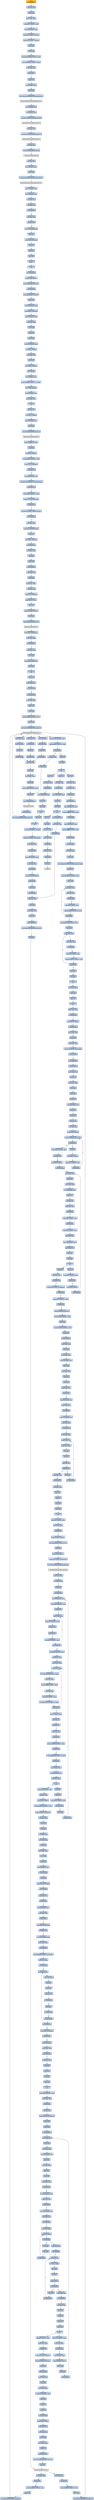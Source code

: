 digraph G {
node[shape=rectangle,style=filled,fillcolor=lightsteelblue,color=lightsteelblue]
bgcolor="transparent"
a0x00401f34call_0x0040352c[label="start\ncall 0x0040352c",color="lightgrey",fillcolor="orange"];
a0x0040352cmovl_edi_edi[label="0x0040352c\nmovl %edi, %edi"];
a0x0040352epushl_ebp[label="0x0040352e\npushl %ebp"];
a0x0040352fmovl_esp_ebp[label="0x0040352f\nmovl %esp, %ebp"];
a0x00403531subl_0x10UINT8_esp[label="0x00403531\nsubl $0x10<UINT8>, %esp"];
a0x00403534movl_0x0040aaa8_eax[label="0x00403534\nmovl 0x0040aaa8, %eax"];
a0x00403539andl_0x0UINT8__8ebp_[label="0x00403539\nandl $0x0<UINT8>, -8(%ebp)"];
a0x0040353dandl_0x0UINT8__4ebp_[label="0x0040353d\nandl $0x0<UINT8>, -4(%ebp)"];
a0x00403541pushl_ebx[label="0x00403541\npushl %ebx"];
a0x00403542pushl_edi[label="0x00403542\npushl %edi"];
a0x00403543movl_0xbb40e64eUINT32_edi[label="0x00403543\nmovl $0xbb40e64e<UINT32>, %edi"];
a0x00403548movl_0xffff0000UINT32_ebx[label="0x00403548\nmovl $0xffff0000<UINT32>, %ebx"];
a0x0040354dcmpl_edi_eax[label="0x0040354d\ncmpl %edi, %eax"];
a0x0040354fje_0x0040355e[label="0x0040354f\nje 0x0040355e"];
a0x0040355epushl_esi[label="0x0040355e\npushl %esi"];
a0x0040355fleal__8ebp__eax[label="0x0040355f\nleal -8(%ebp), %eax"];
a0x00403562pushl_eax[label="0x00403562\npushl %eax"];
a0x00403563call_GetSystemTimeAsFileTime_kernel32_dll[label="0x00403563\ncall GetSystemTimeAsFileTime@kernel32.dll"];
GetSystemTimeAsFileTime_kernel32_dll[label="GetSystemTimeAsFileTime@kernel32.dll",color="lightgrey",fillcolor="lightgrey"];
a0x00403569movl__4ebp__esi[label="0x00403569\nmovl -4(%ebp), %esi"];
a0x0040356cxorl__8ebp__esi[label="0x0040356c\nxorl -8(%ebp), %esi"];
a0x0040356fcall_GetCurrentProcessId_kernel32_dll[label="0x0040356f\ncall GetCurrentProcessId@kernel32.dll"];
GetCurrentProcessId_kernel32_dll[label="GetCurrentProcessId@kernel32.dll",color="lightgrey",fillcolor="lightgrey"];
a0x00403575xorl_eax_esi[label="0x00403575\nxorl %eax, %esi"];
a0x00403577call_GetCurrentThreadId_kernel32_dll[label="0x00403577\ncall GetCurrentThreadId@kernel32.dll"];
GetCurrentThreadId_kernel32_dll[label="GetCurrentThreadId@kernel32.dll",color="lightgrey",fillcolor="lightgrey"];
a0x0040357dxorl_eax_esi[label="0x0040357d\nxorl %eax, %esi"];
a0x0040357fcall_GetTickCount_kernel32_dll[label="0x0040357f\ncall GetTickCount@kernel32.dll"];
GetTickCount_kernel32_dll[label="GetTickCount@kernel32.dll",color="lightgrey",fillcolor="lightgrey"];
a0x00403585xorl_eax_esi[label="0x00403585\nxorl %eax, %esi"];
a0x00403587leal__16ebp__eax[label="0x00403587\nleal -16(%ebp), %eax"];
a0x0040358apushl_eax[label="0x0040358a\npushl %eax"];
a0x0040358bcall_QueryPerformanceCounter_kernel32_dll[label="0x0040358b\ncall QueryPerformanceCounter@kernel32.dll"];
QueryPerformanceCounter_kernel32_dll[label="QueryPerformanceCounter@kernel32.dll",color="lightgrey",fillcolor="lightgrey"];
a0x00403591movl__12ebp__eax[label="0x00403591\nmovl -12(%ebp), %eax"];
a0x00403594xorl__16ebp__eax[label="0x00403594\nxorl -16(%ebp), %eax"];
a0x00403597xorl_eax_esi[label="0x00403597\nxorl %eax, %esi"];
a0x00403599cmpl_edi_esi[label="0x00403599\ncmpl %edi, %esi"];
a0x0040359bjne_0x004035a4[label="0x0040359b\njne 0x004035a4"];
a0x004035a4testl_esi_ebx[label="0x004035a4\ntestl %esi, %ebx"];
a0x004035a6jne_0x004035af[label="0x004035a6\njne 0x004035af"];
a0x004035afmovl_esi_0x0040aaa8[label="0x004035af\nmovl %esi, 0x0040aaa8"];
a0x004035b5notl_esi[label="0x004035b5\nnotl %esi"];
a0x004035b7movl_esi_0x0040aaac[label="0x004035b7\nmovl %esi, 0x0040aaac"];
a0x004035bdpopl_esi[label="0x004035bd\npopl %esi"];
a0x004035bepopl_edi[label="0x004035be\npopl %edi"];
a0x004035bfpopl_ebx[label="0x004035bf\npopl %ebx"];
a0x004035c0leave_[label="0x004035c0\nleave "];
a0x004035c1ret[label="0x004035c1\nret"];
a0x00401f39jmp_0x00401db6[label="0x00401f39\njmp 0x00401db6"];
a0x00401db6pushl_0x58UINT8[label="0x00401db6\npushl $0x58<UINT8>"];
a0x00401db8pushl_0x409380UINT32[label="0x00401db8\npushl $0x409380<UINT32>"];
a0x00401dbdcall_0x00403344[label="0x00401dbd\ncall 0x00403344"];
a0x00403344pushl_0x4033a0UINT32[label="0x00403344\npushl $0x4033a0<UINT32>"];
a0x00403349pushl_fs_0[label="0x00403349\npushl %fs:0"];
a0x00403350movl_0x10esp__eax[label="0x00403350\nmovl 0x10(%esp), %eax"];
a0x00403354movl_ebp_0x10esp_[label="0x00403354\nmovl %ebp, 0x10(%esp)"];
a0x00403358leal_0x10esp__ebp[label="0x00403358\nleal 0x10(%esp), %ebp"];
a0x0040335csubl_eax_esp[label="0x0040335c\nsubl %eax, %esp"];
a0x0040335epushl_ebx[label="0x0040335e\npushl %ebx"];
a0x0040335fpushl_esi[label="0x0040335f\npushl %esi"];
a0x00403360pushl_edi[label="0x00403360\npushl %edi"];
a0x00403361movl_0x0040aaa8_eax[label="0x00403361\nmovl 0x0040aaa8, %eax"];
a0x00403366xorl_eax__4ebp_[label="0x00403366\nxorl %eax, -4(%ebp)"];
a0x00403369xorl_ebp_eax[label="0x00403369\nxorl %ebp, %eax"];
a0x0040336bpushl_eax[label="0x0040336b\npushl %eax"];
a0x0040336cmovl_esp__24ebp_[label="0x0040336c\nmovl %esp, -24(%ebp)"];
a0x0040336fpushl__8ebp_[label="0x0040336f\npushl -8(%ebp)"];
a0x00403372movl__4ebp__eax[label="0x00403372\nmovl -4(%ebp), %eax"];
a0x00403375movl_0xfffffffeUINT32__4ebp_[label="0x00403375\nmovl $0xfffffffe<UINT32>, -4(%ebp)"];
a0x0040337cmovl_eax__8ebp_[label="0x0040337c\nmovl %eax, -8(%ebp)"];
a0x0040337fleal__16ebp__eax[label="0x0040337f\nleal -16(%ebp), %eax"];
a0x00403382movl_eax_fs_0[label="0x00403382\nmovl %eax, %fs:0"];
a0x00403388ret[label="0x00403388\nret"];
a0x00401dc2xorl_esi_esi[label="0x00401dc2\nxorl %esi, %esi"];
a0x00401dc4movl_esi__4ebp_[label="0x00401dc4\nmovl %esi, -4(%ebp)"];
a0x00401dc7leal__104ebp__eax[label="0x00401dc7\nleal -104(%ebp), %eax"];
a0x00401dcapushl_eax[label="0x00401dca\npushl %eax"];
a0x00401dcbcall_GetStartupInfoA_kernel32_dll[label="0x00401dcb\ncall GetStartupInfoA@kernel32.dll"];
GetStartupInfoA_kernel32_dll[label="GetStartupInfoA@kernel32.dll",color="lightgrey",fillcolor="lightgrey"];
a0x00401dd1pushl_0xfffffffeUINT8[label="0x00401dd1\npushl $0xfffffffe<UINT8>"];
a0x00401dd3popl_edi[label="0x00401dd3\npopl %edi"];
a0x00401dd4movl_edi__4ebp_[label="0x00401dd4\nmovl %edi, -4(%ebp)"];
a0x00401dd7movl_0x5a4dUINT32_eax[label="0x00401dd7\nmovl $0x5a4d<UINT32>, %eax"];
a0x00401ddccmpw_ax_0x00400000[label="0x00401ddc\ncmpw %ax, 0x00400000"];
a0x00401de3jne_0x00401e1d[label="0x00401de3\njne 0x00401e1d"];
a0x00401de5movl_0x0040003c_eax[label="0x00401de5\nmovl 0x0040003c, %eax"];
a0x00401deacmpl_0x4550UINT32_0x400000eax_[label="0x00401dea\ncmpl $0x4550<UINT32>, 0x400000(%eax)"];
a0x00401df4jne_0x00401e1d[label="0x00401df4\njne 0x00401e1d"];
a0x00401df6movl_0x10bUINT32_ecx[label="0x00401df6\nmovl $0x10b<UINT32>, %ecx"];
a0x00401dfbcmpw_cx_0x400018eax_[label="0x00401dfb\ncmpw %cx, 0x400018(%eax)"];
a0x00401e02jne_0x00401e1d[label="0x00401e02\njne 0x00401e1d"];
a0x00401e04cmpl_0xeUINT8_0x400074eax_[label="0x00401e04\ncmpl $0xe<UINT8>, 0x400074(%eax)"];
a0x00401e0bjbe_0x00401e1d[label="0x00401e0b\njbe 0x00401e1d"];
a0x00401e0dxorl_ecx_ecx[label="0x00401e0d\nxorl %ecx, %ecx"];
a0x00401e0fcmpl_esi_0x4000e8eax_[label="0x00401e0f\ncmpl %esi, 0x4000e8(%eax)"];
a0x00401e15setne_cl[label="0x00401e15\nsetne %cl"];
a0x00401e18movl_ecx__28ebp_[label="0x00401e18\nmovl %ecx, -28(%ebp)"];
a0x00401e1bjmp_0x00401e20[label="0x00401e1b\njmp 0x00401e20"];
a0x00401e20xorl_ebx_ebx[label="0x00401e20\nxorl %ebx, %ebx"];
a0x00401e22incl_ebx[label="0x00401e22\nincl %ebx"];
a0x00401e23pushl_ebx[label="0x00401e23\npushl %ebx"];
a0x00401e24call_0x00403311[label="0x00401e24\ncall 0x00403311"];
a0x00403311movl_edi_edi[label="0x00403311\nmovl %edi, %edi"];
a0x00403313pushl_ebp[label="0x00403313\npushl %ebp"];
a0x00403314movl_esp_ebp[label="0x00403314\nmovl %esp, %ebp"];
a0x00403316xorl_eax_eax[label="0x00403316\nxorl %eax, %eax"];
a0x00403318cmpl_eax_0x8ebp_[label="0x00403318\ncmpl %eax, 0x8(%ebp)"];
a0x0040331bpushl_0x0UINT8[label="0x0040331b\npushl $0x0<UINT8>"];
a0x0040331dsete_al[label="0x0040331d\nsete %al"];
a0x00403320pushl_0x1000UINT32[label="0x00403320\npushl $0x1000<UINT32>"];
a0x00403325pushl_eax[label="0x00403325\npushl %eax"];
a0x00403326call_HeapCreate_kernel32_dll[label="0x00403326\ncall HeapCreate@kernel32.dll"];
HeapCreate_kernel32_dll[label="HeapCreate@kernel32.dll",color="lightgrey",fillcolor="lightgrey"];
a0x0040332cmovl_eax_0x0040b174[label="0x0040332c\nmovl %eax, 0x0040b174"];
a0x00403331testl_eax_eax[label="0x00403331\ntestl %eax, %eax"];
a0x00403333jne_0x00403337[label="0x00403333\njne 0x00403337"];
a0x00403337xorl_eax_eax[label="0x00403337\nxorl %eax, %eax"];
a0x00403339incl_eax[label="0x00403339\nincl %eax"];
a0x0040333amovl_eax_0x0040b76c[label="0x0040333a\nmovl %eax, 0x0040b76c"];
a0x0040333fpopl_ebp[label="0x0040333f\npopl %ebp"];
a0x00403340ret[label="0x00403340\nret"];
a0x00401e29popl_ecx[label="0x00401e29\npopl %ecx"];
a0x00401e2atestl_eax_eax[label="0x00401e2a\ntestl %eax, %eax"];
a0x00401e2cjne_0x00401e36[label="0x00401e2c\njne 0x00401e36"];
a0x00401e36call_0x00403184[label="0x00401e36\ncall 0x00403184"];
a0x00403184movl_edi_edi[label="0x00403184\nmovl %edi, %edi"];
a0x00403186pushl_esi[label="0x00403186\npushl %esi"];
a0x00403187pushl_edi[label="0x00403187\npushl %edi"];
a0x00403188movl_0x40883cUINT32_esi[label="0x00403188\nmovl $0x40883c<UINT32>, %esi"];
a0x0040318dpushl_esi[label="0x0040318d\npushl %esi"];
a0x0040318ecall_GetModuleHandleW_kernel32_dll[label="0x0040318e\ncall GetModuleHandleW@kernel32.dll"];
GetModuleHandleW_kernel32_dll[label="GetModuleHandleW@kernel32.dll",color="lightgrey",fillcolor="lightgrey"];
a0x00403194testl_eax_eax[label="0x00403194\ntestl %eax, %eax"];
a0x00403196jne_0x0040319f[label="0x00403196\njne 0x0040319f"];
a0x00403198pushl_esi[label="0x00403198\npushl %esi"];
a0x00403199call_0x00401f8e[label="0x00403199\ncall 0x00401f8e"];
a0x00401f8emovl_edi_edi[label="0x00401f8e\nmovl %edi, %edi"];
a0x00401f90pushl_ebp[label="0x00401f90\npushl %ebp"];
a0x00401f91movl_esp_ebp[label="0x00401f91\nmovl %esp, %ebp"];
a0x00401f93pushl_edi[label="0x00401f93\npushl %edi"];
a0x00401f94movl_0x3e8UINT32_edi[label="0x00401f94\nmovl $0x3e8<UINT32>, %edi"];
a0x00401f99pushl_edi[label="0x00401f99\npushl %edi"];
a0x00401f9acall_Sleep_kernel32_dll[label="0x00401f9a\ncall Sleep@kernel32.dll"];
Sleep_kernel32_dll[label="Sleep@kernel32.dll",color="lightgrey",fillcolor="lightgrey"];
a0x00401fa0pushl_0x8ebp_[label="0x00401fa0\npushl 0x8(%ebp)"];
a0x00401fa3call_GetModuleHandleW_kernel32_dll[label="0x00401fa3\ncall GetModuleHandleW@kernel32.dll"];
a0x00401fa9addl_0x3e8UINT32_edi[label="0x00401fa9\naddl $0x3e8<UINT32>, %edi"];
a0x00401fafcmpl_0xea60UINT32_edi[label="0x00401faf\ncmpl $0xea60<UINT32>, %edi"];
a0x00401fb5ja_0x00401fbb[label="0x00401fb5\nja 0x00401fbb"];
a0x00401fb7testl_eax_eax[label="0x00401fb7\ntestl %eax, %eax"];
a0x00401fb9je_0x00401f99[label="0x00401fb9\nje 0x00401f99"];
a0x00401fbbpopl_edi[label="0x00401fbb\npopl %edi"];
a0x00401fbcpopl_ebp[label="0x00401fbc\npopl %ebp"];
a0x00401fbdret[label="0x00401fbd\nret"];
a0x0040319epopl_ecx[label="0x0040319e\npopl %ecx"];
a0x0040319fmovl_eax_edi[label="0x0040319f\nmovl %eax, %edi"];
a0x004031a1testl_edi_edi[label="0x004031a1\ntestl %edi, %edi"];
a0x004031a3je_0x00403307[label="0x004031a3\nje 0x00403307"];
a0x00403307call_0x00402e9e[label="0x00403307\ncall 0x00402e9e"];
a0x00402e9emovl_0x0040a1c0_eax[label="0x00402e9e\nmovl 0x0040a1c0, %eax"];
a0x00402ea3cmpl_0xffffffffUINT8_eax[label="0x00402ea3\ncmpl $0xffffffff<UINT8>, %eax"];
a0x00402ea6je_0x00402ebe[label="0x00402ea6\nje 0x00402ebe"];
a0x00402ebemovl_0x0040a1c4_eax[label="0x00402ebe\nmovl 0x0040a1c4, %eax"];
a0x00402ec3cmpl_0xffffffffUINT8_eax[label="0x00402ec3\ncmpl $0xffffffff<UINT8>, %eax"];
a0x00402ec6je_0x00402ed6[label="0x00402ec6\nje 0x00402ed6"];
a0x00402ed6jmp_0x00403657[label="0x00402ed6\njmp 0x00403657"];
a0x00403657movl_edi_edi[label="0x00403657\nmovl %edi, %edi"];
a0x00403659pushl_ebx[label="0x00403659\npushl %ebx"];
a0x0040365amovl_DeleteCriticalSection_kernel32_dll_ebx[label="0x0040365a\nmovl DeleteCriticalSection@kernel32.dll, %ebx"];
a0x00403660pushl_esi[label="0x00403660\npushl %esi"];
a0x00403661movl_0x40a1d0UINT32_esi[label="0x00403661\nmovl $0x40a1d0<UINT32>, %esi"];
a0x00403666pushl_edi[label="0x00403666\npushl %edi"];
a0x00403667movl_esi__edi[label="0x00403667\nmovl (%esi), %edi"];
a0x00403669testl_edi_edi[label="0x00403669\ntestl %edi, %edi"];
a0x0040366bje_0x00403680[label="0x0040366b\nje 0x00403680"];
a0x00403680addl_0x8UINT8_esi[label="0x00403680\naddl $0x8<UINT8>, %esi"];
a0x00403683cmpl_0x40a2f0UINT32_esi[label="0x00403683\ncmpl $0x40a2f0<UINT32>, %esi"];
a0x00403689jl_0x00403667[label="0x00403689\njl 0x00403667"];
a0x0040368bmovl_0x40a1d0UINT32_esi[label="0x0040368b\nmovl $0x40a1d0<UINT32>, %esi"];
a0x00403690popl_edi[label="0x00403690\npopl %edi"];
a0x00403691movl_esi__eax[label="0x00403691\nmovl (%esi), %eax"];
a0x00403693testl_eax_eax[label="0x00403693\ntestl %eax, %eax"];
a0x00403695je_0x004036a0[label="0x00403695\nje 0x004036a0"];
a0x004036a0addl_0x8UINT8_esi[label="0x004036a0\naddl $0x8<UINT8>, %esi"];
a0x004036a3cmpl_0x40a2f0UINT32_esi[label="0x004036a3\ncmpl $0x40a2f0<UINT32>, %esi"];
a0x004036a9jl_0x00403691[label="0x004036a9\njl 0x00403691"];
a0x004036abpopl_esi[label="0x004036ab\npopl %esi"];
a0x004036acpopl_ebx[label="0x004036ac\npopl %ebx"];
a0x004036adret[label="0x004036ad\nret"];
a0x0040330cxorl_eax_eax[label="0x0040330c\nxorl %eax, %eax"];
a0x0040330epopl_edi[label="0x0040330e\npopl %edi"];
a0x0040330fpopl_esi[label="0x0040330f\npopl %esi"];
a0x00403310ret[label="0x00403310\nret"];
a0x00401e3btestl_eax_eax[label="0x00401e3b\ntestl %eax, %eax"];
a0x00401e3djne_0x00401e47[label="0x00401e3d\njne 0x00401e47"];
a0x00401e3fpushl_0x10UINT8[label="0x00401e3f\npushl $0x10<UINT8>"];
a0x00401e41call_0x00401d8d[label="0x00401e41\ncall 0x00401d8d"];
a0x00401d8dmovl_edi_edi[label="0x00401d8d\nmovl %edi, %edi"];
a0x00401d8fpushl_ebp[label="0x00401d8f\npushl %ebp"];
a0x00401d90movl_esp_ebp[label="0x00401d90\nmovl %esp, %ebp"];
a0x00401d92cmpl_0x1UINT8_0x0040ad08[label="0x00401d92\ncmpl $0x1<UINT8>, 0x0040ad08"];
a0x00401d99jne_0x00401da0[label="0x00401d99\njne 0x00401da0"];
a0x00401da0pushl_0x8ebp_[label="0x00401da0\npushl 0x8(%ebp)"];
a0x00401da3call_0x004022c6[label="0x00401da3\ncall 0x004022c6"];
a0x004022c6movl_edi_edi[label="0x004022c6\nmovl %edi, %edi"];
a0x004022c8pushl_ebp[label="0x004022c8\npushl %ebp"];
a0x004022c9movl_esp_ebp[label="0x004022c9\nmovl %esp, %ebp"];
a0x004022cbpushl_ecx[label="0x004022cb\npushl %ecx"];
a0x004022ccpushl_ecx[label="0x004022cc\npushl %ecx"];
a0x004022cdpushl_ebx[label="0x004022cd\npushl %ebx"];
a0x004022cemovl_0x8ebp__ebx[label="0x004022ce\nmovl 0x8(%ebp), %ebx"];
a0x004022d1pushl_esi[label="0x004022d1\npushl %esi"];
a0x004022d2pushl_edi[label="0x004022d2\npushl %edi"];
a0x004022d3xorl_esi_esi[label="0x004022d3\nxorl %esi, %esi"];
a0x004022d5xorl_edi_edi[label="0x004022d5\nxorl %edi, %edi"];
a0x004022d7movl_edi__4ebp_[label="0x004022d7\nmovl %edi, -4(%ebp)"];
a0x004022dacmpl_0x40a0b8edi8__ebx[label="0x004022da\ncmpl 0x40a0b8(,%edi,8), %ebx"];
a0x004022e1je_0x004022ec[label="0x004022e1\nje 0x004022ec"];
a0x004022e3incl_edi[label="0x004022e3\nincl %edi"];
a0x004022e4movl_edi__4ebp_[label="0x004022e4\nmovl %edi, -4(%ebp)"];
a0x004022e7cmpl_0x17UINT8_edi[label="0x004022e7\ncmpl $0x17<UINT8>, %edi"];
a0x004022eajb_0x004022da[label="0x004022ea\njb 0x004022da"];
a0x004022eccmpl_0x17UINT8_edi[label="0x004022ec\ncmpl $0x17<UINT8>, %edi"];
a0x004022efjae_0x0040246c[label="0x004022ef\njae 0x0040246c"];
a0x004022f5pushl_0x3UINT8[label="0x004022f5\npushl $0x3<UINT8>"];
a0x004022f7call_0x00404283[label="0x004022f7\ncall 0x00404283"];
a0x00404283movl_edi_edi[label="0x00404283\nmovl %edi, %edi"];
a0x00404285pushl_ebp[label="0x00404285\npushl %ebp"];
a0x00404286movl_esp_ebp[label="0x00404286\nmovl %esp, %ebp"];
a0x00404288movl_0x8ebp__ecx[label="0x00404288\nmovl 0x8(%ebp), %ecx"];
a0x0040428bpushl_esi[label="0x0040428b\npushl %esi"];
a0x0040428cxorl_esi_esi[label="0x0040428c\nxorl %esi, %esi"];
a0x0040428ecmpl_esi_ecx[label="0x0040428e\ncmpl %esi, %ecx"];
a0x00404290jl_0x004042b0[label="0x00404290\njl 0x004042b0"];
a0x00404292cmpl_0x2UINT8_ecx[label="0x00404292\ncmpl $0x2<UINT8>, %ecx"];
a0x00404295jle_0x004042a3[label="0x00404295\njle 0x004042a3"];
a0x00404297cmpl_0x3UINT8_ecx[label="0x00404297\ncmpl $0x3<UINT8>, %ecx"];
a0x0040429ajne_0x004042b0[label="0x0040429a\njne 0x004042b0"];
a0x0040429cmovl_0x0040ad08_eax[label="0x0040429c\nmovl 0x0040ad08, %eax"];
a0x004042a1jmp_0x004042cb[label="0x004042a1\njmp 0x004042cb"];
a0x004042cbpopl_esi[label="0x004042cb\npopl %esi"];
a0x004042ccpopl_ebp[label="0x004042cc\npopl %ebp"];
a0x004042cdret[label="0x004042cd\nret"];
a0x004022fcpopl_ecx[label="0x004022fc\npopl %ecx"];
a0x004022fdcmpl_0x1UINT8_eax[label="0x004022fd\ncmpl $0x1<UINT8>, %eax"];
a0x00402300je_0x0040243a[label="0x00402300\nje 0x0040243a"];
a0x00402306pushl_0x3UINT8[label="0x00402306\npushl $0x3<UINT8>"];
a0x00402308call_0x00404283[label="0x00402308\ncall 0x00404283"];
a0x0040230dpopl_ecx[label="0x0040230d\npopl %ecx"];
a0x0040230etestl_eax_eax[label="0x0040230e\ntestl %eax, %eax"];
a0x00402310jne_0x0040231f[label="0x00402310\njne 0x0040231f"];
a0x00402312cmpl_0x1UINT8_0x0040a0ac[label="0x00402312\ncmpl $0x1<UINT8>, 0x0040a0ac"];
a0x00402319je_0x0040243a[label="0x00402319\nje 0x0040243a"];
a0x0040231fcmpl_0xfcUINT32_ebx[label="0x0040231f\ncmpl $0xfc<UINT32>, %ebx"];
a0x00402325je_0x0040246c[label="0x00402325\nje 0x0040246c"];
a0x0040232bpushl_0x408790UINT32[label="0x0040232b\npushl $0x408790<UINT32>"];
a0x00402330movl_0x314UINT32_ebx[label="0x00402330\nmovl $0x314<UINT32>, %ebx"];
a0x00402335pushl_ebx[label="0x00402335\npushl %ebx"];
a0x00402336movl_0x40ad40UINT32_edi[label="0x00402336\nmovl $0x40ad40<UINT32>, %edi"];
a0x0040233bpushl_edi[label="0x0040233b\npushl %edi"];
a0x0040233ccall_0x0040421b[label="0x0040233c\ncall 0x0040421b"];
a0x0040421bmovl_edi_edi[label="0x0040421b\nmovl %edi, %edi"];
a0x0040421dpushl_ebp[label="0x0040421d\npushl %ebp"];
a0x0040421emovl_esp_ebp[label="0x0040421e\nmovl %esp, %ebp"];
a0x00404220movl_0x8ebp__ecx[label="0x00404220\nmovl 0x8(%ebp), %ecx"];
a0x00404223pushl_ebx[label="0x00404223\npushl %ebx"];
a0x00404224xorl_ebx_ebx[label="0x00404224\nxorl %ebx, %ebx"];
a0x00404226pushl_esi[label="0x00404226\npushl %esi"];
a0x00404227pushl_edi[label="0x00404227\npushl %edi"];
a0x00404228cmpl_ebx_ecx[label="0x00404228\ncmpl %ebx, %ecx"];
a0x0040422aje_0x00404233[label="0x0040422a\nje 0x00404233"];
a0x0040422cmovl_0xcebp__edi[label="0x0040422c\nmovl 0xc(%ebp), %edi"];
a0x0040422fcmpl_ebx_edi[label="0x0040422f\ncmpl %ebx, %edi"];
a0x00404231ja_0x0040424e[label="0x00404231\nja 0x0040424e"];
a0x0040424emovl_0x10ebp__esi[label="0x0040424e\nmovl 0x10(%ebp), %esi"];
a0x00404251cmpl_ebx_esi[label="0x00404251\ncmpl %ebx, %esi"];
a0x00404253jne_0x00404259[label="0x00404253\njne 0x00404259"];
a0x00404259movl_ecx_edx[label="0x00404259\nmovl %ecx, %edx"];
a0x0040425bmovb_esi__al[label="0x0040425b\nmovb (%esi), %al"];
a0x0040425dmovb_al_edx_[label="0x0040425d\nmovb %al, (%edx)"];
a0x0040425fincl_edx[label="0x0040425f\nincl %edx"];
a0x00404260incl_esi[label="0x00404260\nincl %esi"];
a0x00404261cmpb_bl_al[label="0x00404261\ncmpb %bl, %al"];
a0x00404263je_0x00404268[label="0x00404263\nje 0x00404268"];
a0x00404265decl_edi[label="0x00404265\ndecl %edi"];
a0x00404266jne_0x0040425b[label="0x00404266\njne 0x0040425b"];
a0x00404268cmpl_ebx_edi[label="0x00404268\ncmpl %ebx, %edi"];
a0x0040426ajne_0x0040427c[label="0x0040426a\njne 0x0040427c"];
a0x0040427cxorl_eax_eax[label="0x0040427c\nxorl %eax, %eax"];
a0x0040427epopl_edi[label="0x0040427e\npopl %edi"];
a0x0040427fpopl_esi[label="0x0040427f\npopl %esi"];
a0x00404280popl_ebx[label="0x00404280\npopl %ebx"];
a0x00404281popl_ebp[label="0x00404281\npopl %ebp"];
a0x00404282ret[label="0x00404282\nret"];
a0x00402341addl_0xcUINT8_esp[label="0x00402341\naddl $0xc<UINT8>, %esp"];
a0x00402344testl_eax_eax[label="0x00402344\ntestl %eax, %eax"];
a0x00402346je_0x00402355[label="0x00402346\nje 0x00402355"];
a0x00402355pushl_0x104UINT32[label="0x00402355\npushl $0x104<UINT32>"];
a0x0040235amovl_0x40ad59UINT32_esi[label="0x0040235a\nmovl $0x40ad59<UINT32>, %esi"];
a0x0040235fpushl_esi[label="0x0040235f\npushl %esi"];
a0x00402360pushl_0x0UINT8[label="0x00402360\npushl $0x0<UINT8>"];
a0x00402362movb_0x0UINT8_0x0040ae5d[label="0x00402362\nmovb $0x0<UINT8>, 0x0040ae5d"];
a0x00402369call_GetModuleFileNameA_kernel32_dll[label="0x00402369\ncall GetModuleFileNameA@kernel32.dll"];
GetModuleFileNameA_kernel32_dll[label="GetModuleFileNameA@kernel32.dll",color="lightgrey",fillcolor="lightgrey"];
a0x0040236ftestl_eax_eax[label="0x0040236f\ntestl %eax, %eax"];
a0x00402371jne_0x00402399[label="0x00402371\njne 0x00402399"];
a0x00402399pushl_esi[label="0x00402399\npushl %esi"];
a0x0040239acall_0x00404190[label="0x0040239a\ncall 0x00404190"];
a0x00404190movl_0x4esp__ecx[label="0x00404190\nmovl 0x4(%esp), %ecx"];
a0x00404194testl_0x3UINT32_ecx[label="0x00404194\ntestl $0x3<UINT32>, %ecx"];
a0x0040419aje_0x004041c0[label="0x0040419a\nje 0x004041c0"];
a0x0040419cmovb_ecx__al[label="0x0040419c\nmovb (%ecx), %al"];
a0x0040419eaddl_0x1UINT8_ecx[label="0x0040419e\naddl $0x1<UINT8>, %ecx"];
a0x004041a1testb_al_al[label="0x004041a1\ntestb %al, %al"];
a0x004041a3je_0x004041f3[label="0x004041a3\nje 0x004041f3"];
a0x004041a5testl_0x3UINT32_ecx[label="0x004041a5\ntestl $0x3<UINT32>, %ecx"];
a0x004041abjne_0x0040419c[label="0x004041ab\njne 0x0040419c"];
a0x004041adaddl_0x0UINT32_eax[label="0x004041ad\naddl $0x0<UINT32>, %eax"];
a0x004041b2leal_esp__esp[label="0x004041b2\nleal (%esp), %esp"];
a0x004041b9leal_esp__esp[label="0x004041b9\nleal (%esp), %esp"];
a0x004041c0movl_ecx__eax[label="0x004041c0\nmovl (%ecx), %eax"];
a0x004041c2movl_0x7efefeffUINT32_edx[label="0x004041c2\nmovl $0x7efefeff<UINT32>, %edx"];
a0x004041c7addl_eax_edx[label="0x004041c7\naddl %eax, %edx"];
a0x004041c9xorl_0xffffffffUINT8_eax[label="0x004041c9\nxorl $0xffffffff<UINT8>, %eax"];
a0x004041ccxorl_edx_eax[label="0x004041cc\nxorl %edx, %eax"];
a0x004041ceaddl_0x4UINT8_ecx[label="0x004041ce\naddl $0x4<UINT8>, %ecx"];
a0x004041d1testl_0x81010100UINT32_eax[label="0x004041d1\ntestl $0x81010100<UINT32>, %eax"];
a0x004041d6je_0x004041c0[label="0x004041d6\nje 0x004041c0"];
a0x004041d8movl__4ecx__eax[label="0x004041d8\nmovl -4(%ecx), %eax"];
a0x004041dbtestb_al_al[label="0x004041db\ntestb %al, %al"];
a0x004041ddje_0x00404211[label="0x004041dd\nje 0x00404211"];
a0x004041dftestb_ah_ah[label="0x004041df\ntestb %ah, %ah"];
a0x004041e1je_0x00404207[label="0x004041e1\nje 0x00404207"];
a0x004041e3testl_0xff0000UINT32_eax[label="0x004041e3\ntestl $0xff0000<UINT32>, %eax"];
a0x004041e8je_0x004041fd[label="0x004041e8\nje 0x004041fd"];
a0x004041eatestl_0xff000000UINT32_eax[label="0x004041ea\ntestl $0xff000000<UINT32>, %eax"];
a0x004041efje_0x004041f3[label="0x004041ef\nje 0x004041f3"];
a0x004041f3leal__1ecx__eax[label="0x004041f3\nleal -1(%ecx), %eax"];
a0x004041f6movl_0x4esp__ecx[label="0x004041f6\nmovl 0x4(%esp), %ecx"];
a0x004041fasubl_ecx_eax[label="0x004041fa\nsubl %ecx, %eax"];
a0x004041fcret[label="0x004041fc\nret"];
a0x0040239fincl_eax[label="0x0040239f\nincl %eax"];
a0x004023a0popl_ecx[label="0x004023a0\npopl %ecx"];
a0x004023a1cmpl_0x3cUINT8_eax[label="0x004023a1\ncmpl $0x3c<UINT8>, %eax"];
a0x004023a4jbe_0x004023de[label="0x004023a4\njbe 0x004023de"];
a0x004023a6pushl_esi[label="0x004023a6\npushl %esi"];
a0x004023a7call_0x00404190[label="0x004023a7\ncall 0x00404190"];
a0x004023acsubl_0x3bUINT8_esi[label="0x004023ac\nsubl $0x3b<UINT8>, %esi"];
a0x004023afaddl_esi_eax[label="0x004023af\naddl %esi, %eax"];
a0x004023b1pushl_0x3UINT8[label="0x004023b1\npushl $0x3<UINT8>"];
a0x004023b3movl_0x40b054UINT32_ecx[label="0x004023b3\nmovl $0x40b054<UINT32>, %ecx"];
a0x004023b8pushl_0x408774UINT32[label="0x004023b8\npushl $0x408774<UINT32>"];
a0x004023bdsubl_eax_ecx[label="0x004023bd\nsubl %eax, %ecx"];
a0x004023bfpushl_ecx[label="0x004023bf\npushl %ecx"];
a0x004023c0pushl_eax[label="0x004023c0\npushl %eax"];
a0x004023c1call_0x004040d0[label="0x004023c1\ncall 0x004040d0"];
a0x004040d0movl_edi_edi[label="0x004040d0\nmovl %edi, %edi"];
a0x004040d2pushl_ebp[label="0x004040d2\npushl %ebp"];
a0x004040d3movl_esp_ebp[label="0x004040d3\nmovl %esp, %ebp"];
a0x004040d5pushl_ebx[label="0x004040d5\npushl %ebx"];
a0x004040d6pushl_esi[label="0x004040d6\npushl %esi"];
a0x004040d7movl_0x8ebp__esi[label="0x004040d7\nmovl 0x8(%ebp), %esi"];
a0x004040daxorl_ebx_ebx[label="0x004040da\nxorl %ebx, %ebx"];
a0x004040dcpushl_edi[label="0x004040dc\npushl %edi"];
a0x004040ddcmpl_ebx_0x14ebp_[label="0x004040dd\ncmpl %ebx, 0x14(%ebp)"];
a0x004040e0jne_0x004040f2[label="0x004040e0\njne 0x004040f2"];
a0x004040f2cmpl_ebx_esi[label="0x004040f2\ncmpl %ebx, %esi"];
a0x004040f4je_0x004040fd[label="0x004040f4\nje 0x004040fd"];
a0x004040f6movl_0xcebp__edi[label="0x004040f6\nmovl 0xc(%ebp), %edi"];
a0x004040f9cmpl_ebx_edi[label="0x004040f9\ncmpl %ebx, %edi"];
a0x004040fbja_0x00404118[label="0x004040fb\nja 0x00404118"];
a0x00404118cmpl_ebx_0x14ebp_[label="0x00404118\ncmpl %ebx, 0x14(%ebp)"];
a0x0040411bjne_0x00404121[label="0x0040411b\njne 0x00404121"];
a0x00404121movl_0x10ebp__edx[label="0x00404121\nmovl 0x10(%ebp), %edx"];
a0x00404124cmpl_ebx_edx[label="0x00404124\ncmpl %ebx, %edx"];
a0x00404126jne_0x0040412c[label="0x00404126\njne 0x0040412c"];
a0x0040412ccmpl_0xffffffffUINT8_0x14ebp_[label="0x0040412c\ncmpl $0xffffffff<UINT8>, 0x14(%ebp)"];
a0x00404130movl_esi_eax[label="0x00404130\nmovl %esi, %eax"];
a0x00404132jne_0x00404143[label="0x00404132\njne 0x00404143"];
a0x00404143movb_edx__cl[label="0x00404143\nmovb (%edx), %cl"];
a0x00404145movb_cl_eax_[label="0x00404145\nmovb %cl, (%eax)"];
a0x00404147incl_eax[label="0x00404147\nincl %eax"];
a0x00404148incl_edx[label="0x00404148\nincl %edx"];
a0x00404149cmpb_bl_cl[label="0x00404149\ncmpb %bl, %cl"];
a0x0040414bje_0x00404155[label="0x0040414b\nje 0x00404155"];
a0x0040414ddecl_edi[label="0x0040414d\ndecl %edi"];
a0x0040414eje_0x00404155[label="0x0040414e\nje 0x00404155"];
a0x00404150decl_0x14ebp_[label="0x00404150\ndecl 0x14(%ebp)"];
a0x00404153jne_0x00404143[label="0x00404153\njne 0x00404143"];
a0x00404155cmpl_ebx_0x14ebp_[label="0x00404155\ncmpl %ebx, 0x14(%ebp)"];
a0x00404158jne_0x0040415c[label="0x00404158\njne 0x0040415c"];
a0x0040415amovb_bl_eax_[label="0x0040415a\nmovb %bl, (%eax)"];
a0x0040415ccmpl_ebx_edi[label="0x0040415c\ncmpl %ebx, %edi"];
a0x0040415ejne_0x004040eb[label="0x0040415e\njne 0x004040eb"];
a0x004040ebxorl_eax_eax[label="0x004040eb\nxorl %eax, %eax"];
a0x004040edpopl_edi[label="0x004040ed\npopl %edi"];
a0x004040eepopl_esi[label="0x004040ee\npopl %esi"];
a0x004040efpopl_ebx[label="0x004040ef\npopl %ebx"];
a0x004040f0popl_ebp[label="0x004040f0\npopl %ebp"];
a0x004040f1ret[label="0x004040f1\nret"];
a0x004023c6addl_0x14UINT8_esp[label="0x004023c6\naddl $0x14<UINT8>, %esp"];
a0x004023c9testl_eax_eax[label="0x004023c9\ntestl %eax, %eax"];
a0x004023cbje_0x004023de[label="0x004023cb\nje 0x004023de"];
a0x004023dexorl_esi_esi[label="0x004023de\nxorl %esi, %esi"];
a0x004023e0pushl_0x408770UINT32[label="0x004023e0\npushl $0x408770<UINT32>"];
a0x004023e5pushl_ebx[label="0x004023e5\npushl %ebx"];
a0x004023e6pushl_edi[label="0x004023e6\npushl %edi"];
a0x004023e7call_0x0040405c[label="0x004023e7\ncall 0x0040405c"];
a0x0040405cmovl_edi_edi[label="0x0040405c\nmovl %edi, %edi"];
a0x0040405epushl_ebp[label="0x0040405e\npushl %ebp"];
a0x0040405fmovl_esp_ebp[label="0x0040405f\nmovl %esp, %ebp"];
a0x00404061movl_0x8ebp__eax[label="0x00404061\nmovl 0x8(%ebp), %eax"];
a0x00404064pushl_ebx[label="0x00404064\npushl %ebx"];
a0x00404065xorl_ebx_ebx[label="0x00404065\nxorl %ebx, %ebx"];
a0x00404067pushl_esi[label="0x00404067\npushl %esi"];
a0x00404068pushl_edi[label="0x00404068\npushl %edi"];
a0x00404069cmpl_ebx_eax[label="0x00404069\ncmpl %ebx, %eax"];
a0x0040406bje_0x00404074[label="0x0040406b\nje 0x00404074"];
a0x0040406dmovl_0xcebp__edi[label="0x0040406d\nmovl 0xc(%ebp), %edi"];
a0x00404070cmpl_ebx_edi[label="0x00404070\ncmpl %ebx, %edi"];
a0x00404072ja_0x0040408f[label="0x00404072\nja 0x0040408f"];
a0x0040408fmovl_0x10ebp__esi[label="0x0040408f\nmovl 0x10(%ebp), %esi"];
a0x00404092cmpl_ebx_esi[label="0x00404092\ncmpl %ebx, %esi"];
a0x00404094jne_0x0040409a[label="0x00404094\njne 0x0040409a"];
a0x0040409amovl_eax_edx[label="0x0040409a\nmovl %eax, %edx"];
a0x0040409ccmpb_bl_edx_[label="0x0040409c\ncmpb %bl, (%edx)"];
a0x0040409eje_0x004040a4[label="0x0040409e\nje 0x004040a4"];
a0x004040a0incl_edx[label="0x004040a0\nincl %edx"];
a0x004040a1decl_edi[label="0x004040a1\ndecl %edi"];
a0x004040a2jne_0x0040409c[label="0x004040a2\njne 0x0040409c"];
a0x004040a4cmpl_ebx_edi[label="0x004040a4\ncmpl %ebx, %edi"];
a0x004040a6je_0x00404096[label="0x004040a6\nje 0x00404096"];
a0x004040a8movb_esi__cl[label="0x004040a8\nmovb (%esi), %cl"];
a0x004040aamovb_cl_edx_[label="0x004040aa\nmovb %cl, (%edx)"];
a0x004040acincl_edx[label="0x004040ac\nincl %edx"];
a0x004040adincl_esi[label="0x004040ad\nincl %esi"];
a0x004040aecmpb_bl_cl[label="0x004040ae\ncmpb %bl, %cl"];
a0x004040b0je_0x004040b5[label="0x004040b0\nje 0x004040b5"];
a0x004040b2decl_edi[label="0x004040b2\ndecl %edi"];
a0x004040b3jne_0x004040a8[label="0x004040b3\njne 0x004040a8"];
a0x004040b5cmpl_ebx_edi[label="0x004040b5\ncmpl %ebx, %edi"];
a0x004040b7jne_0x004040c9[label="0x004040b7\njne 0x004040c9"];
a0x004040c9xorl_eax_eax[label="0x004040c9\nxorl %eax, %eax"];
a0x004040cbpopl_edi[label="0x004040cb\npopl %edi"];
a0x004040ccpopl_esi[label="0x004040cc\npopl %esi"];
a0x004040cdpopl_ebx[label="0x004040cd\npopl %ebx"];
a0x004040cepopl_ebp[label="0x004040ce\npopl %ebp"];
a0x004040cfret[label="0x004040cf\nret"];
a0x004023ecaddl_0xcUINT8_esp[label="0x004023ec\naddl $0xc<UINT8>, %esp"];
a0x004023eftestl_eax_eax[label="0x004023ef\ntestl %eax, %eax"];
a0x004023f1je_0x00402400[label="0x004023f1\nje 0x00402400"];
a0x00402400movl__4ebp__eax[label="0x00402400\nmovl -4(%ebp), %eax"];
a0x00402403pushl_0x40a0bceax8_[label="0x00402403\npushl 0x40a0bc(,%eax,8)"];
a0x0040240apushl_ebx[label="0x0040240a\npushl %ebx"];
a0x0040240bpushl_edi[label="0x0040240b\npushl %edi"];
a0x0040240ccall_0x0040405c[label="0x0040240c\ncall 0x0040405c"];
a0x00402411addl_0xcUINT8_esp[label="0x00402411\naddl $0xc<UINT8>, %esp"];
a0x00402414testl_eax_eax[label="0x00402414\ntestl %eax, %eax"];
a0x00402416je_0x00402425[label="0x00402416\nje 0x00402425"];
a0x00402425pushl_0x12010UINT32[label="0x00402425\npushl $0x12010<UINT32>"];
a0x0040242apushl_0x408748UINT32[label="0x0040242a\npushl $0x408748<UINT32>"];
a0x0040242fpushl_edi[label="0x0040242f\npushl %edi"];
a0x00402430call_0x00403ef3[label="0x00402430\ncall 0x00403ef3"];
a0x00403ef3movl_edi_edi[label="0x00403ef3\nmovl %edi, %edi"];
a0x00403ef5pushl_ebp[label="0x00403ef5\npushl %ebp"];
a0x00403ef6movl_esp_ebp[label="0x00403ef6\nmovl %esp, %ebp"];
a0x00403ef8subl_0x14UINT8_esp[label="0x00403ef8\nsubl $0x14<UINT8>, %esp"];
a0x00403efbpushl_ebx[label="0x00403efb\npushl %ebx"];
a0x00403efcpushl_esi[label="0x00403efc\npushl %esi"];
a0x00403efdpushl_edi[label="0x00403efd\npushl %edi"];
a0x00403efecall_0x00402de6[label="0x00403efe\ncall 0x00402de6"];
a0x00402de6pushl_0x0UINT8[label="0x00402de6\npushl $0x0<UINT8>"];
a0x00402de8call_0x00402d74[label="0x00402de8\ncall 0x00402d74"];
a0x00402d74movl_edi_edi[label="0x00402d74\nmovl %edi, %edi"];
a0x00402d76pushl_ebp[label="0x00402d76\npushl %ebp"];
a0x00402d77movl_esp_ebp[label="0x00402d77\nmovl %esp, %ebp"];
a0x00402d79pushl_esi[label="0x00402d79\npushl %esi"];
a0x00402d7apushl_0x0040a1c4[label="0x00402d7a\npushl 0x0040a1c4"];
a0x00402d80movl_TlsGetValue_kernel32_dll_esi[label="0x00402d80\nmovl TlsGetValue@kernel32.dll, %esi"];
a0x00402d86call_esi[label="0x00402d86\ncall %esi"];
TlsGetValue_kernel32_dll[label="TlsGetValue@kernel32.dll",color="lightgrey",fillcolor="lightgrey"];
a0x00402d88testl_eax_eax[label="0x00402d88\ntestl %eax, %eax"];
a0x00402d8aje_0x00402dad[label="0x00402d8a\nje 0x00402dad"];
a0x00402dadmovl_0x40883cUINT32_esi[label="0x00402dad\nmovl $0x40883c<UINT32>, %esi"];
a0x00402db2pushl_esi[label="0x00402db2\npushl %esi"];
a0x00402db3call_GetModuleHandleW_kernel32_dll[label="0x00402db3\ncall GetModuleHandleW@kernel32.dll"];
a0x00402db9testl_eax_eax[label="0x00402db9\ntestl %eax, %eax"];
a0x00402dbbjne_0x00402dc8[label="0x00402dbb\njne 0x00402dc8"];
a0x00402dbdpushl_esi[label="0x00402dbd\npushl %esi"];
a0x00402dbecall_0x00401f8e[label="0x00402dbe\ncall 0x00401f8e"];
a0x00402dc3popl_ecx[label="0x00402dc3\npopl %ecx"];
a0x00402dc4testl_eax_eax[label="0x00402dc4\ntestl %eax, %eax"];
a0x00402dc6je_0x00402de0[label="0x00402dc6\nje 0x00402de0"];
a0x00402de0movl_0x8ebp__eax[label="0x00402de0\nmovl 0x8(%ebp), %eax"];
a0x00402de3popl_esi[label="0x00402de3\npopl %esi"];
a0x00402de4popl_ebp[label="0x00402de4\npopl %ebp"];
a0x00402de5ret[label="0x00402de5\nret"];
a0x00402dedpopl_ecx[label="0x00402ded\npopl %ecx"];
a0x00402deeret[label="0x00402dee\nret"];
a0x00403f03andl_0x0UINT8__4ebp_[label="0x00403f03\nandl $0x0<UINT8>, -4(%ebp)"];
a0x00403f07cmpl_0x0UINT8_0x0040b300[label="0x00403f07\ncmpl $0x0<UINT8>, 0x0040b300"];
a0x00403f0emovl_eax_ebx[label="0x00403f0e\nmovl %eax, %ebx"];
a0x00403f10jne_0x00403fa4[label="0x00403f10\njne 0x00403fa4"];
a0x00403fa4movl_0x0040b30c_eax[label="0x00403fa4\nmovl 0x0040b30c, %eax"];
a0x00403fa9cmpl_ebx_eax[label="0x00403fa9\ncmpl %ebx, %eax"];
a0x00403fabje_0x00403ffc[label="0x00403fab\nje 0x00403ffc"];
a0x00403fadcmpl_ebx_0x0040b310[label="0x00403fad\ncmpl %ebx, 0x0040b310"];
a0x00403fb3je_0x00403ffc[label="0x00403fb3\nje 0x00403ffc"];
a0x00403fb5pushl_eax[label="0x00403fb5\npushl %eax"];
a0x00403fb6call_0x00402def[label="0x00403fb6\ncall 0x00402def"];
a0x00402defmovl_edi_edi[label="0x00402def\nmovl %edi, %edi"];
a0x00402df1pushl_ebp[label="0x00402df1\npushl %ebp"];
a0x00402df2movl_esp_ebp[label="0x00402df2\nmovl %esp, %ebp"];
a0x00402df4pushl_esi[label="0x00402df4\npushl %esi"];
a0x00402df5pushl_0x0040a1c4[label="0x00402df5\npushl 0x0040a1c4"];
a0x00402dfbmovl_TlsGetValue_kernel32_dll_esi[label="0x00402dfb\nmovl TlsGetValue@kernel32.dll, %esi"];
a0x00402e01call_esi[label="0x00402e01\ncall %esi"];
a0x00402e03testl_eax_eax[label="0x00402e03\ntestl %eax, %eax"];
a0x00402e05je_0x00402e28[label="0x00402e05\nje 0x00402e28"];
a0x00402e28movl_0x40883cUINT32_esi[label="0x00402e28\nmovl $0x40883c<UINT32>, %esi"];
a0x00402e2dpushl_esi[label="0x00402e2d\npushl %esi"];
a0x00402e2ecall_GetModuleHandleW_kernel32_dll[label="0x00402e2e\ncall GetModuleHandleW@kernel32.dll"];
a0x00402e34testl_eax_eax[label="0x00402e34\ntestl %eax, %eax"];
a0x00402e36jne_0x00402e43[label="0x00402e36\njne 0x00402e43"];
a0x00402e38pushl_esi[label="0x00402e38\npushl %esi"];
a0x00402e39call_0x00401f8e[label="0x00402e39\ncall 0x00401f8e"];
a0x00402e3epopl_ecx[label="0x00402e3e\npopl %ecx"];
a0x00402e3ftestl_eax_eax[label="0x00402e3f\ntestl %eax, %eax"];
a0x00402e41je_0x00402e5b[label="0x00402e41\nje 0x00402e5b"];
a0x00402e5bmovl_0x8ebp__eax[label="0x00402e5b\nmovl 0x8(%ebp), %eax"];
a0x00402e5epopl_esi[label="0x00402e5e\npopl %esi"];
a0x00402e5fpopl_ebp[label="0x00402e5f\npopl %ebp"];
a0x00402e60ret[label="0x00402e60\nret"];
a0x00403fbbpushl_0x0040b310[label="0x00403fbb\npushl 0x0040b310"];
a0x00403fc1movl_eax_esi[label="0x00403fc1\nmovl %eax, %esi"];
a0x00403fc3call_0x00402def[label="0x00403fc3\ncall 0x00402def"];
a0x00403fc8popl_ecx[label="0x00403fc8\npopl %ecx"];
a0x00403fc9popl_ecx[label="0x00403fc9\npopl %ecx"];
a0x00403fcamovl_eax_edi[label="0x00403fca\nmovl %eax, %edi"];
a0x00403fcctestl_esi_esi[label="0x00403fcc\ntestl %esi, %esi"];
a0x00403fceje_0x00403ffc[label="0x00403fce\nje 0x00403ffc"];
a0x00403fd0testl_edi_edi[label="0x00403fd0\ntestl %edi, %edi"];
a0x00403fd2je_0x00403ffc[label="0x00403fd2\nje 0x00403ffc"];
a0x00403fd4call_esi[label="0x00403fd4\ncall %esi"];
a0xffffd647[label="0xffffd647",color="lightgrey",fillcolor="lightgrey"];
a0x00401f34call_0x0040352c -> a0x0040352cmovl_edi_edi [color="#000000"];
a0x0040352cmovl_edi_edi -> a0x0040352epushl_ebp [color="#000000"];
a0x0040352epushl_ebp -> a0x0040352fmovl_esp_ebp [color="#000000"];
a0x0040352fmovl_esp_ebp -> a0x00403531subl_0x10UINT8_esp [color="#000000"];
a0x00403531subl_0x10UINT8_esp -> a0x00403534movl_0x0040aaa8_eax [color="#000000"];
a0x00403534movl_0x0040aaa8_eax -> a0x00403539andl_0x0UINT8__8ebp_ [color="#000000"];
a0x00403539andl_0x0UINT8__8ebp_ -> a0x0040353dandl_0x0UINT8__4ebp_ [color="#000000"];
a0x0040353dandl_0x0UINT8__4ebp_ -> a0x00403541pushl_ebx [color="#000000"];
a0x00403541pushl_ebx -> a0x00403542pushl_edi [color="#000000"];
a0x00403542pushl_edi -> a0x00403543movl_0xbb40e64eUINT32_edi [color="#000000"];
a0x00403543movl_0xbb40e64eUINT32_edi -> a0x00403548movl_0xffff0000UINT32_ebx [color="#000000"];
a0x00403548movl_0xffff0000UINT32_ebx -> a0x0040354dcmpl_edi_eax [color="#000000"];
a0x0040354dcmpl_edi_eax -> a0x0040354fje_0x0040355e [color="#000000"];
a0x0040354fje_0x0040355e -> a0x0040355epushl_esi [color="#000000",label="T"];
a0x0040355epushl_esi -> a0x0040355fleal__8ebp__eax [color="#000000"];
a0x0040355fleal__8ebp__eax -> a0x00403562pushl_eax [color="#000000"];
a0x00403562pushl_eax -> a0x00403563call_GetSystemTimeAsFileTime_kernel32_dll [color="#000000"];
a0x00403563call_GetSystemTimeAsFileTime_kernel32_dll -> GetSystemTimeAsFileTime_kernel32_dll [color="#000000"];
GetSystemTimeAsFileTime_kernel32_dll -> a0x00403569movl__4ebp__esi [color="#000000"];
a0x00403569movl__4ebp__esi -> a0x0040356cxorl__8ebp__esi [color="#000000"];
a0x0040356cxorl__8ebp__esi -> a0x0040356fcall_GetCurrentProcessId_kernel32_dll [color="#000000"];
a0x0040356fcall_GetCurrentProcessId_kernel32_dll -> GetCurrentProcessId_kernel32_dll [color="#000000"];
GetCurrentProcessId_kernel32_dll -> a0x00403575xorl_eax_esi [color="#000000"];
a0x00403575xorl_eax_esi -> a0x00403577call_GetCurrentThreadId_kernel32_dll [color="#000000"];
a0x00403577call_GetCurrentThreadId_kernel32_dll -> GetCurrentThreadId_kernel32_dll [color="#000000"];
GetCurrentThreadId_kernel32_dll -> a0x0040357dxorl_eax_esi [color="#000000"];
a0x0040357dxorl_eax_esi -> a0x0040357fcall_GetTickCount_kernel32_dll [color="#000000"];
a0x0040357fcall_GetTickCount_kernel32_dll -> GetTickCount_kernel32_dll [color="#000000"];
GetTickCount_kernel32_dll -> a0x00403585xorl_eax_esi [color="#000000"];
a0x00403585xorl_eax_esi -> a0x00403587leal__16ebp__eax [color="#000000"];
a0x00403587leal__16ebp__eax -> a0x0040358apushl_eax [color="#000000"];
a0x0040358apushl_eax -> a0x0040358bcall_QueryPerformanceCounter_kernel32_dll [color="#000000"];
a0x0040358bcall_QueryPerformanceCounter_kernel32_dll -> QueryPerformanceCounter_kernel32_dll [color="#000000"];
QueryPerformanceCounter_kernel32_dll -> a0x00403591movl__12ebp__eax [color="#000000"];
a0x00403591movl__12ebp__eax -> a0x00403594xorl__16ebp__eax [color="#000000"];
a0x00403594xorl__16ebp__eax -> a0x00403597xorl_eax_esi [color="#000000"];
a0x00403597xorl_eax_esi -> a0x00403599cmpl_edi_esi [color="#000000"];
a0x00403599cmpl_edi_esi -> a0x0040359bjne_0x004035a4 [color="#000000"];
a0x0040359bjne_0x004035a4 -> a0x004035a4testl_esi_ebx [color="#000000",label="T"];
a0x004035a4testl_esi_ebx -> a0x004035a6jne_0x004035af [color="#000000"];
a0x004035a6jne_0x004035af -> a0x004035afmovl_esi_0x0040aaa8 [color="#000000",label="T"];
a0x004035afmovl_esi_0x0040aaa8 -> a0x004035b5notl_esi [color="#000000"];
a0x004035b5notl_esi -> a0x004035b7movl_esi_0x0040aaac [color="#000000"];
a0x004035b7movl_esi_0x0040aaac -> a0x004035bdpopl_esi [color="#000000"];
a0x004035bdpopl_esi -> a0x004035bepopl_edi [color="#000000"];
a0x004035bepopl_edi -> a0x004035bfpopl_ebx [color="#000000"];
a0x004035bfpopl_ebx -> a0x004035c0leave_ [color="#000000"];
a0x004035c0leave_ -> a0x004035c1ret [color="#000000"];
a0x004035c1ret -> a0x00401f39jmp_0x00401db6 [color="#000000"];
a0x00401f39jmp_0x00401db6 -> a0x00401db6pushl_0x58UINT8 [color="#000000"];
a0x00401db6pushl_0x58UINT8 -> a0x00401db8pushl_0x409380UINT32 [color="#000000"];
a0x00401db8pushl_0x409380UINT32 -> a0x00401dbdcall_0x00403344 [color="#000000"];
a0x00401dbdcall_0x00403344 -> a0x00403344pushl_0x4033a0UINT32 [color="#000000"];
a0x00403344pushl_0x4033a0UINT32 -> a0x00403349pushl_fs_0 [color="#000000"];
a0x00403349pushl_fs_0 -> a0x00403350movl_0x10esp__eax [color="#000000"];
a0x00403350movl_0x10esp__eax -> a0x00403354movl_ebp_0x10esp_ [color="#000000"];
a0x00403354movl_ebp_0x10esp_ -> a0x00403358leal_0x10esp__ebp [color="#000000"];
a0x00403358leal_0x10esp__ebp -> a0x0040335csubl_eax_esp [color="#000000"];
a0x0040335csubl_eax_esp -> a0x0040335epushl_ebx [color="#000000"];
a0x0040335epushl_ebx -> a0x0040335fpushl_esi [color="#000000"];
a0x0040335fpushl_esi -> a0x00403360pushl_edi [color="#000000"];
a0x00403360pushl_edi -> a0x00403361movl_0x0040aaa8_eax [color="#000000"];
a0x00403361movl_0x0040aaa8_eax -> a0x00403366xorl_eax__4ebp_ [color="#000000"];
a0x00403366xorl_eax__4ebp_ -> a0x00403369xorl_ebp_eax [color="#000000"];
a0x00403369xorl_ebp_eax -> a0x0040336bpushl_eax [color="#000000"];
a0x0040336bpushl_eax -> a0x0040336cmovl_esp__24ebp_ [color="#000000"];
a0x0040336cmovl_esp__24ebp_ -> a0x0040336fpushl__8ebp_ [color="#000000"];
a0x0040336fpushl__8ebp_ -> a0x00403372movl__4ebp__eax [color="#000000"];
a0x00403372movl__4ebp__eax -> a0x00403375movl_0xfffffffeUINT32__4ebp_ [color="#000000"];
a0x00403375movl_0xfffffffeUINT32__4ebp_ -> a0x0040337cmovl_eax__8ebp_ [color="#000000"];
a0x0040337cmovl_eax__8ebp_ -> a0x0040337fleal__16ebp__eax [color="#000000"];
a0x0040337fleal__16ebp__eax -> a0x00403382movl_eax_fs_0 [color="#000000"];
a0x00403382movl_eax_fs_0 -> a0x00403388ret [color="#000000"];
a0x00403388ret -> a0x00401dc2xorl_esi_esi [color="#000000"];
a0x00401dc2xorl_esi_esi -> a0x00401dc4movl_esi__4ebp_ [color="#000000"];
a0x00401dc4movl_esi__4ebp_ -> a0x00401dc7leal__104ebp__eax [color="#000000"];
a0x00401dc7leal__104ebp__eax -> a0x00401dcapushl_eax [color="#000000"];
a0x00401dcapushl_eax -> a0x00401dcbcall_GetStartupInfoA_kernel32_dll [color="#000000"];
a0x00401dcbcall_GetStartupInfoA_kernel32_dll -> GetStartupInfoA_kernel32_dll [color="#000000"];
GetStartupInfoA_kernel32_dll -> a0x00401dd1pushl_0xfffffffeUINT8 [color="#000000"];
a0x00401dd1pushl_0xfffffffeUINT8 -> a0x00401dd3popl_edi [color="#000000"];
a0x00401dd3popl_edi -> a0x00401dd4movl_edi__4ebp_ [color="#000000"];
a0x00401dd4movl_edi__4ebp_ -> a0x00401dd7movl_0x5a4dUINT32_eax [color="#000000"];
a0x00401dd7movl_0x5a4dUINT32_eax -> a0x00401ddccmpw_ax_0x00400000 [color="#000000"];
a0x00401ddccmpw_ax_0x00400000 -> a0x00401de3jne_0x00401e1d [color="#000000"];
a0x00401de3jne_0x00401e1d -> a0x00401de5movl_0x0040003c_eax [color="#000000",label="F"];
a0x00401de5movl_0x0040003c_eax -> a0x00401deacmpl_0x4550UINT32_0x400000eax_ [color="#000000"];
a0x00401deacmpl_0x4550UINT32_0x400000eax_ -> a0x00401df4jne_0x00401e1d [color="#000000"];
a0x00401df4jne_0x00401e1d -> a0x00401df6movl_0x10bUINT32_ecx [color="#000000",label="F"];
a0x00401df6movl_0x10bUINT32_ecx -> a0x00401dfbcmpw_cx_0x400018eax_ [color="#000000"];
a0x00401dfbcmpw_cx_0x400018eax_ -> a0x00401e02jne_0x00401e1d [color="#000000"];
a0x00401e02jne_0x00401e1d -> a0x00401e04cmpl_0xeUINT8_0x400074eax_ [color="#000000",label="F"];
a0x00401e04cmpl_0xeUINT8_0x400074eax_ -> a0x00401e0bjbe_0x00401e1d [color="#000000"];
a0x00401e0bjbe_0x00401e1d -> a0x00401e0dxorl_ecx_ecx [color="#000000",label="F"];
a0x00401e0dxorl_ecx_ecx -> a0x00401e0fcmpl_esi_0x4000e8eax_ [color="#000000"];
a0x00401e0fcmpl_esi_0x4000e8eax_ -> a0x00401e15setne_cl [color="#000000"];
a0x00401e15setne_cl -> a0x00401e18movl_ecx__28ebp_ [color="#000000"];
a0x00401e18movl_ecx__28ebp_ -> a0x00401e1bjmp_0x00401e20 [color="#000000"];
a0x00401e1bjmp_0x00401e20 -> a0x00401e20xorl_ebx_ebx [color="#000000"];
a0x00401e20xorl_ebx_ebx -> a0x00401e22incl_ebx [color="#000000"];
a0x00401e22incl_ebx -> a0x00401e23pushl_ebx [color="#000000"];
a0x00401e23pushl_ebx -> a0x00401e24call_0x00403311 [color="#000000"];
a0x00401e24call_0x00403311 -> a0x00403311movl_edi_edi [color="#000000"];
a0x00403311movl_edi_edi -> a0x00403313pushl_ebp [color="#000000"];
a0x00403313pushl_ebp -> a0x00403314movl_esp_ebp [color="#000000"];
a0x00403314movl_esp_ebp -> a0x00403316xorl_eax_eax [color="#000000"];
a0x00403316xorl_eax_eax -> a0x00403318cmpl_eax_0x8ebp_ [color="#000000"];
a0x00403318cmpl_eax_0x8ebp_ -> a0x0040331bpushl_0x0UINT8 [color="#000000"];
a0x0040331bpushl_0x0UINT8 -> a0x0040331dsete_al [color="#000000"];
a0x0040331dsete_al -> a0x00403320pushl_0x1000UINT32 [color="#000000"];
a0x00403320pushl_0x1000UINT32 -> a0x00403325pushl_eax [color="#000000"];
a0x00403325pushl_eax -> a0x00403326call_HeapCreate_kernel32_dll [color="#000000"];
a0x00403326call_HeapCreate_kernel32_dll -> HeapCreate_kernel32_dll [color="#000000"];
HeapCreate_kernel32_dll -> a0x0040332cmovl_eax_0x0040b174 [color="#000000"];
a0x0040332cmovl_eax_0x0040b174 -> a0x00403331testl_eax_eax [color="#000000"];
a0x00403331testl_eax_eax -> a0x00403333jne_0x00403337 [color="#000000"];
a0x00403333jne_0x00403337 -> a0x00403337xorl_eax_eax [color="#000000",label="T"];
a0x00403337xorl_eax_eax -> a0x00403339incl_eax [color="#000000"];
a0x00403339incl_eax -> a0x0040333amovl_eax_0x0040b76c [color="#000000"];
a0x0040333amovl_eax_0x0040b76c -> a0x0040333fpopl_ebp [color="#000000"];
a0x0040333fpopl_ebp -> a0x00403340ret [color="#000000"];
a0x00403340ret -> a0x00401e29popl_ecx [color="#000000"];
a0x00401e29popl_ecx -> a0x00401e2atestl_eax_eax [color="#000000"];
a0x00401e2atestl_eax_eax -> a0x00401e2cjne_0x00401e36 [color="#000000"];
a0x00401e2cjne_0x00401e36 -> a0x00401e36call_0x00403184 [color="#000000",label="T"];
a0x00401e36call_0x00403184 -> a0x00403184movl_edi_edi [color="#000000"];
a0x00403184movl_edi_edi -> a0x00403186pushl_esi [color="#000000"];
a0x00403186pushl_esi -> a0x00403187pushl_edi [color="#000000"];
a0x00403187pushl_edi -> a0x00403188movl_0x40883cUINT32_esi [color="#000000"];
a0x00403188movl_0x40883cUINT32_esi -> a0x0040318dpushl_esi [color="#000000"];
a0x0040318dpushl_esi -> a0x0040318ecall_GetModuleHandleW_kernel32_dll [color="#000000"];
a0x0040318ecall_GetModuleHandleW_kernel32_dll -> GetModuleHandleW_kernel32_dll [color="#000000"];
GetModuleHandleW_kernel32_dll -> a0x00403194testl_eax_eax [color="#000000"];
a0x00403194testl_eax_eax -> a0x00403196jne_0x0040319f [color="#000000"];
a0x00403196jne_0x0040319f -> a0x00403198pushl_esi [color="#000000",label="F"];
a0x00403198pushl_esi -> a0x00403199call_0x00401f8e [color="#000000"];
a0x00403199call_0x00401f8e -> a0x00401f8emovl_edi_edi [color="#000000"];
a0x00401f8emovl_edi_edi -> a0x00401f90pushl_ebp [color="#000000"];
a0x00401f90pushl_ebp -> a0x00401f91movl_esp_ebp [color="#000000"];
a0x00401f91movl_esp_ebp -> a0x00401f93pushl_edi [color="#000000"];
a0x00401f93pushl_edi -> a0x00401f94movl_0x3e8UINT32_edi [color="#000000"];
a0x00401f94movl_0x3e8UINT32_edi -> a0x00401f99pushl_edi [color="#000000"];
a0x00401f99pushl_edi -> a0x00401f9acall_Sleep_kernel32_dll [color="#000000"];
a0x00401f9acall_Sleep_kernel32_dll -> Sleep_kernel32_dll [color="#000000"];
Sleep_kernel32_dll -> a0x00401fa0pushl_0x8ebp_ [color="#000000"];
a0x00401fa0pushl_0x8ebp_ -> a0x00401fa3call_GetModuleHandleW_kernel32_dll [color="#000000"];
a0x00401fa3call_GetModuleHandleW_kernel32_dll -> GetModuleHandleW_kernel32_dll [color="#000000"];
GetModuleHandleW_kernel32_dll -> a0x00401fa9addl_0x3e8UINT32_edi [color="#000000"];
a0x00401fa9addl_0x3e8UINT32_edi -> a0x00401fafcmpl_0xea60UINT32_edi [color="#000000"];
a0x00401fafcmpl_0xea60UINT32_edi -> a0x00401fb5ja_0x00401fbb [color="#000000"];
a0x00401fb5ja_0x00401fbb -> a0x00401fb7testl_eax_eax [color="#000000",label="F"];
a0x00401fb7testl_eax_eax -> a0x00401fb9je_0x00401f99 [color="#000000"];
a0x00401fb9je_0x00401f99 -> a0x00401f99pushl_edi [color="#000000",label="T"];
a0x00401fb5ja_0x00401fbb -> a0x00401fbbpopl_edi [color="#000000",label="T"];
a0x00401fbbpopl_edi -> a0x00401fbcpopl_ebp [color="#000000"];
a0x00401fbcpopl_ebp -> a0x00401fbdret [color="#000000"];
a0x00401fbdret -> a0x0040319epopl_ecx [color="#000000"];
a0x0040319epopl_ecx -> a0x0040319fmovl_eax_edi [color="#000000"];
a0x0040319fmovl_eax_edi -> a0x004031a1testl_edi_edi [color="#000000"];
a0x004031a1testl_edi_edi -> a0x004031a3je_0x00403307 [color="#000000"];
a0x004031a3je_0x00403307 -> a0x00403307call_0x00402e9e [color="#000000",label="T"];
a0x00403307call_0x00402e9e -> a0x00402e9emovl_0x0040a1c0_eax [color="#000000"];
a0x00402e9emovl_0x0040a1c0_eax -> a0x00402ea3cmpl_0xffffffffUINT8_eax [color="#000000"];
a0x00402ea3cmpl_0xffffffffUINT8_eax -> a0x00402ea6je_0x00402ebe [color="#000000"];
a0x00402ea6je_0x00402ebe -> a0x00402ebemovl_0x0040a1c4_eax [color="#000000",label="T"];
a0x00402ebemovl_0x0040a1c4_eax -> a0x00402ec3cmpl_0xffffffffUINT8_eax [color="#000000"];
a0x00402ec3cmpl_0xffffffffUINT8_eax -> a0x00402ec6je_0x00402ed6 [color="#000000"];
a0x00402ec6je_0x00402ed6 -> a0x00402ed6jmp_0x00403657 [color="#000000",label="T"];
a0x00402ed6jmp_0x00403657 -> a0x00403657movl_edi_edi [color="#000000"];
a0x00403657movl_edi_edi -> a0x00403659pushl_ebx [color="#000000"];
a0x00403659pushl_ebx -> a0x0040365amovl_DeleteCriticalSection_kernel32_dll_ebx [color="#000000"];
a0x0040365amovl_DeleteCriticalSection_kernel32_dll_ebx -> a0x00403660pushl_esi [color="#000000"];
a0x00403660pushl_esi -> a0x00403661movl_0x40a1d0UINT32_esi [color="#000000"];
a0x00403661movl_0x40a1d0UINT32_esi -> a0x00403666pushl_edi [color="#000000"];
a0x00403666pushl_edi -> a0x00403667movl_esi__edi [color="#000000"];
a0x00403667movl_esi__edi -> a0x00403669testl_edi_edi [color="#000000"];
a0x00403669testl_edi_edi -> a0x0040366bje_0x00403680 [color="#000000"];
a0x0040366bje_0x00403680 -> a0x00403680addl_0x8UINT8_esi [color="#000000",label="T"];
a0x00403680addl_0x8UINT8_esi -> a0x00403683cmpl_0x40a2f0UINT32_esi [color="#000000"];
a0x00403683cmpl_0x40a2f0UINT32_esi -> a0x00403689jl_0x00403667 [color="#000000"];
a0x00403689jl_0x00403667 -> a0x00403667movl_esi__edi [color="#000000",label="T"];
a0x00403689jl_0x00403667 -> a0x0040368bmovl_0x40a1d0UINT32_esi [color="#000000",label="F"];
a0x0040368bmovl_0x40a1d0UINT32_esi -> a0x00403690popl_edi [color="#000000"];
a0x00403690popl_edi -> a0x00403691movl_esi__eax [color="#000000"];
a0x00403691movl_esi__eax -> a0x00403693testl_eax_eax [color="#000000"];
a0x00403693testl_eax_eax -> a0x00403695je_0x004036a0 [color="#000000"];
a0x00403695je_0x004036a0 -> a0x004036a0addl_0x8UINT8_esi [color="#000000",label="T"];
a0x004036a0addl_0x8UINT8_esi -> a0x004036a3cmpl_0x40a2f0UINT32_esi [color="#000000"];
a0x004036a3cmpl_0x40a2f0UINT32_esi -> a0x004036a9jl_0x00403691 [color="#000000"];
a0x004036a9jl_0x00403691 -> a0x00403691movl_esi__eax [color="#000000",label="T"];
a0x004036a9jl_0x00403691 -> a0x004036abpopl_esi [color="#000000",label="F"];
a0x004036abpopl_esi -> a0x004036acpopl_ebx [color="#000000"];
a0x004036acpopl_ebx -> a0x004036adret [color="#000000"];
a0x004036adret -> a0x0040330cxorl_eax_eax [color="#000000"];
a0x0040330cxorl_eax_eax -> a0x0040330epopl_edi [color="#000000"];
a0x0040330epopl_edi -> a0x0040330fpopl_esi [color="#000000"];
a0x0040330fpopl_esi -> a0x00403310ret [color="#000000"];
a0x00403310ret -> a0x00401e3btestl_eax_eax [color="#000000"];
a0x00401e3btestl_eax_eax -> a0x00401e3djne_0x00401e47 [color="#000000"];
a0x00401e3djne_0x00401e47 -> a0x00401e3fpushl_0x10UINT8 [color="#000000",label="F"];
a0x00401e3fpushl_0x10UINT8 -> a0x00401e41call_0x00401d8d [color="#000000"];
a0x00401e41call_0x00401d8d -> a0x00401d8dmovl_edi_edi [color="#000000"];
a0x00401d8dmovl_edi_edi -> a0x00401d8fpushl_ebp [color="#000000"];
a0x00401d8fpushl_ebp -> a0x00401d90movl_esp_ebp [color="#000000"];
a0x00401d90movl_esp_ebp -> a0x00401d92cmpl_0x1UINT8_0x0040ad08 [color="#000000"];
a0x00401d92cmpl_0x1UINT8_0x0040ad08 -> a0x00401d99jne_0x00401da0 [color="#000000"];
a0x00401d99jne_0x00401da0 -> a0x00401da0pushl_0x8ebp_ [color="#000000",label="T"];
a0x00401da0pushl_0x8ebp_ -> a0x00401da3call_0x004022c6 [color="#000000"];
a0x00401da3call_0x004022c6 -> a0x004022c6movl_edi_edi [color="#000000"];
a0x004022c6movl_edi_edi -> a0x004022c8pushl_ebp [color="#000000"];
a0x004022c8pushl_ebp -> a0x004022c9movl_esp_ebp [color="#000000"];
a0x004022c9movl_esp_ebp -> a0x004022cbpushl_ecx [color="#000000"];
a0x004022cbpushl_ecx -> a0x004022ccpushl_ecx [color="#000000"];
a0x004022ccpushl_ecx -> a0x004022cdpushl_ebx [color="#000000"];
a0x004022cdpushl_ebx -> a0x004022cemovl_0x8ebp__ebx [color="#000000"];
a0x004022cemovl_0x8ebp__ebx -> a0x004022d1pushl_esi [color="#000000"];
a0x004022d1pushl_esi -> a0x004022d2pushl_edi [color="#000000"];
a0x004022d2pushl_edi -> a0x004022d3xorl_esi_esi [color="#000000"];
a0x004022d3xorl_esi_esi -> a0x004022d5xorl_edi_edi [color="#000000"];
a0x004022d5xorl_edi_edi -> a0x004022d7movl_edi__4ebp_ [color="#000000"];
a0x004022d7movl_edi__4ebp_ -> a0x004022dacmpl_0x40a0b8edi8__ebx [color="#000000"];
a0x004022dacmpl_0x40a0b8edi8__ebx -> a0x004022e1je_0x004022ec [color="#000000"];
a0x004022e1je_0x004022ec -> a0x004022e3incl_edi [color="#000000",label="F"];
a0x004022e3incl_edi -> a0x004022e4movl_edi__4ebp_ [color="#000000"];
a0x004022e4movl_edi__4ebp_ -> a0x004022e7cmpl_0x17UINT8_edi [color="#000000"];
a0x004022e7cmpl_0x17UINT8_edi -> a0x004022eajb_0x004022da [color="#000000"];
a0x004022eajb_0x004022da -> a0x004022dacmpl_0x40a0b8edi8__ebx [color="#000000",label="T"];
a0x004022e1je_0x004022ec -> a0x004022eccmpl_0x17UINT8_edi [color="#000000",label="T"];
a0x004022eccmpl_0x17UINT8_edi -> a0x004022efjae_0x0040246c [color="#000000"];
a0x004022efjae_0x0040246c -> a0x004022f5pushl_0x3UINT8 [color="#000000",label="F"];
a0x004022f5pushl_0x3UINT8 -> a0x004022f7call_0x00404283 [color="#000000"];
a0x004022f7call_0x00404283 -> a0x00404283movl_edi_edi [color="#000000"];
a0x00404283movl_edi_edi -> a0x00404285pushl_ebp [color="#000000"];
a0x00404285pushl_ebp -> a0x00404286movl_esp_ebp [color="#000000"];
a0x00404286movl_esp_ebp -> a0x00404288movl_0x8ebp__ecx [color="#000000"];
a0x00404288movl_0x8ebp__ecx -> a0x0040428bpushl_esi [color="#000000"];
a0x0040428bpushl_esi -> a0x0040428cxorl_esi_esi [color="#000000"];
a0x0040428cxorl_esi_esi -> a0x0040428ecmpl_esi_ecx [color="#000000"];
a0x0040428ecmpl_esi_ecx -> a0x00404290jl_0x004042b0 [color="#000000"];
a0x00404290jl_0x004042b0 -> a0x00404292cmpl_0x2UINT8_ecx [color="#000000",label="F"];
a0x00404292cmpl_0x2UINT8_ecx -> a0x00404295jle_0x004042a3 [color="#000000"];
a0x00404295jle_0x004042a3 -> a0x00404297cmpl_0x3UINT8_ecx [color="#000000",label="F"];
a0x00404297cmpl_0x3UINT8_ecx -> a0x0040429ajne_0x004042b0 [color="#000000"];
a0x0040429ajne_0x004042b0 -> a0x0040429cmovl_0x0040ad08_eax [color="#000000",label="F"];
a0x0040429cmovl_0x0040ad08_eax -> a0x004042a1jmp_0x004042cb [color="#000000"];
a0x004042a1jmp_0x004042cb -> a0x004042cbpopl_esi [color="#000000"];
a0x004042cbpopl_esi -> a0x004042ccpopl_ebp [color="#000000"];
a0x004042ccpopl_ebp -> a0x004042cdret [color="#000000"];
a0x004042cdret -> a0x004022fcpopl_ecx [color="#000000"];
a0x004022fcpopl_ecx -> a0x004022fdcmpl_0x1UINT8_eax [color="#000000"];
a0x004022fdcmpl_0x1UINT8_eax -> a0x00402300je_0x0040243a [color="#000000"];
a0x00402300je_0x0040243a -> a0x00402306pushl_0x3UINT8 [color="#000000",label="F"];
a0x00402306pushl_0x3UINT8 -> a0x00402308call_0x00404283 [color="#000000"];
a0x00402308call_0x00404283 -> a0x00404283movl_edi_edi [color="#000000"];
a0x004042cdret -> a0x0040230dpopl_ecx [color="#000000"];
a0x0040230dpopl_ecx -> a0x0040230etestl_eax_eax [color="#000000"];
a0x0040230etestl_eax_eax -> a0x00402310jne_0x0040231f [color="#000000"];
a0x00402310jne_0x0040231f -> a0x00402312cmpl_0x1UINT8_0x0040a0ac [color="#000000",label="F"];
a0x00402312cmpl_0x1UINT8_0x0040a0ac -> a0x00402319je_0x0040243a [color="#000000"];
a0x00402319je_0x0040243a -> a0x0040231fcmpl_0xfcUINT32_ebx [color="#000000",label="F"];
a0x0040231fcmpl_0xfcUINT32_ebx -> a0x00402325je_0x0040246c [color="#000000"];
a0x00402325je_0x0040246c -> a0x0040232bpushl_0x408790UINT32 [color="#000000",label="F"];
a0x0040232bpushl_0x408790UINT32 -> a0x00402330movl_0x314UINT32_ebx [color="#000000"];
a0x00402330movl_0x314UINT32_ebx -> a0x00402335pushl_ebx [color="#000000"];
a0x00402335pushl_ebx -> a0x00402336movl_0x40ad40UINT32_edi [color="#000000"];
a0x00402336movl_0x40ad40UINT32_edi -> a0x0040233bpushl_edi [color="#000000"];
a0x0040233bpushl_edi -> a0x0040233ccall_0x0040421b [color="#000000"];
a0x0040233ccall_0x0040421b -> a0x0040421bmovl_edi_edi [color="#000000"];
a0x0040421bmovl_edi_edi -> a0x0040421dpushl_ebp [color="#000000"];
a0x0040421dpushl_ebp -> a0x0040421emovl_esp_ebp [color="#000000"];
a0x0040421emovl_esp_ebp -> a0x00404220movl_0x8ebp__ecx [color="#000000"];
a0x00404220movl_0x8ebp__ecx -> a0x00404223pushl_ebx [color="#000000"];
a0x00404223pushl_ebx -> a0x00404224xorl_ebx_ebx [color="#000000"];
a0x00404224xorl_ebx_ebx -> a0x00404226pushl_esi [color="#000000"];
a0x00404226pushl_esi -> a0x00404227pushl_edi [color="#000000"];
a0x00404227pushl_edi -> a0x00404228cmpl_ebx_ecx [color="#000000"];
a0x00404228cmpl_ebx_ecx -> a0x0040422aje_0x00404233 [color="#000000"];
a0x0040422aje_0x00404233 -> a0x0040422cmovl_0xcebp__edi [color="#000000",label="F"];
a0x0040422cmovl_0xcebp__edi -> a0x0040422fcmpl_ebx_edi [color="#000000"];
a0x0040422fcmpl_ebx_edi -> a0x00404231ja_0x0040424e [color="#000000"];
a0x00404231ja_0x0040424e -> a0x0040424emovl_0x10ebp__esi [color="#000000",label="T"];
a0x0040424emovl_0x10ebp__esi -> a0x00404251cmpl_ebx_esi [color="#000000"];
a0x00404251cmpl_ebx_esi -> a0x00404253jne_0x00404259 [color="#000000"];
a0x00404253jne_0x00404259 -> a0x00404259movl_ecx_edx [color="#000000",label="T"];
a0x00404259movl_ecx_edx -> a0x0040425bmovb_esi__al [color="#000000"];
a0x0040425bmovb_esi__al -> a0x0040425dmovb_al_edx_ [color="#000000"];
a0x0040425dmovb_al_edx_ -> a0x0040425fincl_edx [color="#000000"];
a0x0040425fincl_edx -> a0x00404260incl_esi [color="#000000"];
a0x00404260incl_esi -> a0x00404261cmpb_bl_al [color="#000000"];
a0x00404261cmpb_bl_al -> a0x00404263je_0x00404268 [color="#000000"];
a0x00404263je_0x00404268 -> a0x00404265decl_edi [color="#000000",label="F"];
a0x00404265decl_edi -> a0x00404266jne_0x0040425b [color="#000000"];
a0x00404266jne_0x0040425b -> a0x0040425bmovb_esi__al [color="#000000",label="T"];
a0x00404263je_0x00404268 -> a0x00404268cmpl_ebx_edi [color="#000000",label="T"];
a0x00404268cmpl_ebx_edi -> a0x0040426ajne_0x0040427c [color="#000000"];
a0x0040426ajne_0x0040427c -> a0x0040427cxorl_eax_eax [color="#000000",label="T"];
a0x0040427cxorl_eax_eax -> a0x0040427epopl_edi [color="#000000"];
a0x0040427epopl_edi -> a0x0040427fpopl_esi [color="#000000"];
a0x0040427fpopl_esi -> a0x00404280popl_ebx [color="#000000"];
a0x00404280popl_ebx -> a0x00404281popl_ebp [color="#000000"];
a0x00404281popl_ebp -> a0x00404282ret [color="#000000"];
a0x00404282ret -> a0x00402341addl_0xcUINT8_esp [color="#000000"];
a0x00402341addl_0xcUINT8_esp -> a0x00402344testl_eax_eax [color="#000000"];
a0x00402344testl_eax_eax -> a0x00402346je_0x00402355 [color="#000000"];
a0x00402346je_0x00402355 -> a0x00402355pushl_0x104UINT32 [color="#000000",label="T"];
a0x00402355pushl_0x104UINT32 -> a0x0040235amovl_0x40ad59UINT32_esi [color="#000000"];
a0x0040235amovl_0x40ad59UINT32_esi -> a0x0040235fpushl_esi [color="#000000"];
a0x0040235fpushl_esi -> a0x00402360pushl_0x0UINT8 [color="#000000"];
a0x00402360pushl_0x0UINT8 -> a0x00402362movb_0x0UINT8_0x0040ae5d [color="#000000"];
a0x00402362movb_0x0UINT8_0x0040ae5d -> a0x00402369call_GetModuleFileNameA_kernel32_dll [color="#000000"];
a0x00402369call_GetModuleFileNameA_kernel32_dll -> GetModuleFileNameA_kernel32_dll [color="#000000"];
GetModuleFileNameA_kernel32_dll -> a0x0040236ftestl_eax_eax [color="#000000"];
a0x0040236ftestl_eax_eax -> a0x00402371jne_0x00402399 [color="#000000"];
a0x00402371jne_0x00402399 -> a0x00402399pushl_esi [color="#000000",label="T"];
a0x00402399pushl_esi -> a0x0040239acall_0x00404190 [color="#000000"];
a0x0040239acall_0x00404190 -> a0x00404190movl_0x4esp__ecx [color="#000000"];
a0x00404190movl_0x4esp__ecx -> a0x00404194testl_0x3UINT32_ecx [color="#000000"];
a0x00404194testl_0x3UINT32_ecx -> a0x0040419aje_0x004041c0 [color="#000000"];
a0x0040419aje_0x004041c0 -> a0x0040419cmovb_ecx__al [color="#000000",label="F"];
a0x0040419cmovb_ecx__al -> a0x0040419eaddl_0x1UINT8_ecx [color="#000000"];
a0x0040419eaddl_0x1UINT8_ecx -> a0x004041a1testb_al_al [color="#000000"];
a0x004041a1testb_al_al -> a0x004041a3je_0x004041f3 [color="#000000"];
a0x004041a3je_0x004041f3 -> a0x004041a5testl_0x3UINT32_ecx [color="#000000",label="F"];
a0x004041a5testl_0x3UINT32_ecx -> a0x004041abjne_0x0040419c [color="#000000"];
a0x004041abjne_0x0040419c -> a0x0040419cmovb_ecx__al [color="#000000",label="T"];
a0x004041abjne_0x0040419c -> a0x004041adaddl_0x0UINT32_eax [color="#000000",label="F"];
a0x004041adaddl_0x0UINT32_eax -> a0x004041b2leal_esp__esp [color="#000000"];
a0x004041b2leal_esp__esp -> a0x004041b9leal_esp__esp [color="#000000"];
a0x004041b9leal_esp__esp -> a0x004041c0movl_ecx__eax [color="#000000"];
a0x004041c0movl_ecx__eax -> a0x004041c2movl_0x7efefeffUINT32_edx [color="#000000"];
a0x004041c2movl_0x7efefeffUINT32_edx -> a0x004041c7addl_eax_edx [color="#000000"];
a0x004041c7addl_eax_edx -> a0x004041c9xorl_0xffffffffUINT8_eax [color="#000000"];
a0x004041c9xorl_0xffffffffUINT8_eax -> a0x004041ccxorl_edx_eax [color="#000000"];
a0x004041ccxorl_edx_eax -> a0x004041ceaddl_0x4UINT8_ecx [color="#000000"];
a0x004041ceaddl_0x4UINT8_ecx -> a0x004041d1testl_0x81010100UINT32_eax [color="#000000"];
a0x004041d1testl_0x81010100UINT32_eax -> a0x004041d6je_0x004041c0 [color="#000000"];
a0x004041d6je_0x004041c0 -> a0x004041c0movl_ecx__eax [color="#000000",label="T"];
a0x004041d6je_0x004041c0 -> a0x004041d8movl__4ecx__eax [color="#000000",label="F"];
a0x004041d8movl__4ecx__eax -> a0x004041dbtestb_al_al [color="#000000"];
a0x004041dbtestb_al_al -> a0x004041ddje_0x00404211 [color="#000000"];
a0x004041ddje_0x00404211 -> a0x004041dftestb_ah_ah [color="#000000",label="F"];
a0x004041dftestb_ah_ah -> a0x004041e1je_0x00404207 [color="#000000"];
a0x004041e1je_0x00404207 -> a0x004041e3testl_0xff0000UINT32_eax [color="#000000",label="F"];
a0x004041e3testl_0xff0000UINT32_eax -> a0x004041e8je_0x004041fd [color="#000000"];
a0x004041e8je_0x004041fd -> a0x004041eatestl_0xff000000UINT32_eax [color="#000000",label="F"];
a0x004041eatestl_0xff000000UINT32_eax -> a0x004041efje_0x004041f3 [color="#000000"];
a0x004041efje_0x004041f3 -> a0x004041f3leal__1ecx__eax [color="#000000",label="T"];
a0x004041f3leal__1ecx__eax -> a0x004041f6movl_0x4esp__ecx [color="#000000"];
a0x004041f6movl_0x4esp__ecx -> a0x004041fasubl_ecx_eax [color="#000000"];
a0x004041fasubl_ecx_eax -> a0x004041fcret [color="#000000"];
a0x004041fcret -> a0x0040239fincl_eax [color="#000000"];
a0x0040239fincl_eax -> a0x004023a0popl_ecx [color="#000000"];
a0x004023a0popl_ecx -> a0x004023a1cmpl_0x3cUINT8_eax [color="#000000"];
a0x004023a1cmpl_0x3cUINT8_eax -> a0x004023a4jbe_0x004023de [color="#000000"];
a0x004023a4jbe_0x004023de -> a0x004023a6pushl_esi [color="#000000",label="F"];
a0x004023a6pushl_esi -> a0x004023a7call_0x00404190 [color="#000000"];
a0x004023a7call_0x00404190 -> a0x00404190movl_0x4esp__ecx [color="#000000"];
a0x004041fcret -> a0x004023acsubl_0x3bUINT8_esi [color="#000000"];
a0x004023acsubl_0x3bUINT8_esi -> a0x004023afaddl_esi_eax [color="#000000"];
a0x004023afaddl_esi_eax -> a0x004023b1pushl_0x3UINT8 [color="#000000"];
a0x004023b1pushl_0x3UINT8 -> a0x004023b3movl_0x40b054UINT32_ecx [color="#000000"];
a0x004023b3movl_0x40b054UINT32_ecx -> a0x004023b8pushl_0x408774UINT32 [color="#000000"];
a0x004023b8pushl_0x408774UINT32 -> a0x004023bdsubl_eax_ecx [color="#000000"];
a0x004023bdsubl_eax_ecx -> a0x004023bfpushl_ecx [color="#000000"];
a0x004023bfpushl_ecx -> a0x004023c0pushl_eax [color="#000000"];
a0x004023c0pushl_eax -> a0x004023c1call_0x004040d0 [color="#000000"];
a0x004023c1call_0x004040d0 -> a0x004040d0movl_edi_edi [color="#000000"];
a0x004040d0movl_edi_edi -> a0x004040d2pushl_ebp [color="#000000"];
a0x004040d2pushl_ebp -> a0x004040d3movl_esp_ebp [color="#000000"];
a0x004040d3movl_esp_ebp -> a0x004040d5pushl_ebx [color="#000000"];
a0x004040d5pushl_ebx -> a0x004040d6pushl_esi [color="#000000"];
a0x004040d6pushl_esi -> a0x004040d7movl_0x8ebp__esi [color="#000000"];
a0x004040d7movl_0x8ebp__esi -> a0x004040daxorl_ebx_ebx [color="#000000"];
a0x004040daxorl_ebx_ebx -> a0x004040dcpushl_edi [color="#000000"];
a0x004040dcpushl_edi -> a0x004040ddcmpl_ebx_0x14ebp_ [color="#000000"];
a0x004040ddcmpl_ebx_0x14ebp_ -> a0x004040e0jne_0x004040f2 [color="#000000"];
a0x004040e0jne_0x004040f2 -> a0x004040f2cmpl_ebx_esi [color="#000000",label="T"];
a0x004040f2cmpl_ebx_esi -> a0x004040f4je_0x004040fd [color="#000000"];
a0x004040f4je_0x004040fd -> a0x004040f6movl_0xcebp__edi [color="#000000",label="F"];
a0x004040f6movl_0xcebp__edi -> a0x004040f9cmpl_ebx_edi [color="#000000"];
a0x004040f9cmpl_ebx_edi -> a0x004040fbja_0x00404118 [color="#000000"];
a0x004040fbja_0x00404118 -> a0x00404118cmpl_ebx_0x14ebp_ [color="#000000",label="T"];
a0x00404118cmpl_ebx_0x14ebp_ -> a0x0040411bjne_0x00404121 [color="#000000"];
a0x0040411bjne_0x00404121 -> a0x00404121movl_0x10ebp__edx [color="#000000",label="T"];
a0x00404121movl_0x10ebp__edx -> a0x00404124cmpl_ebx_edx [color="#000000"];
a0x00404124cmpl_ebx_edx -> a0x00404126jne_0x0040412c [color="#000000"];
a0x00404126jne_0x0040412c -> a0x0040412ccmpl_0xffffffffUINT8_0x14ebp_ [color="#000000",label="T"];
a0x0040412ccmpl_0xffffffffUINT8_0x14ebp_ -> a0x00404130movl_esi_eax [color="#000000"];
a0x00404130movl_esi_eax -> a0x00404132jne_0x00404143 [color="#000000"];
a0x00404132jne_0x00404143 -> a0x00404143movb_edx__cl [color="#000000",label="T"];
a0x00404143movb_edx__cl -> a0x00404145movb_cl_eax_ [color="#000000"];
a0x00404145movb_cl_eax_ -> a0x00404147incl_eax [color="#000000"];
a0x00404147incl_eax -> a0x00404148incl_edx [color="#000000"];
a0x00404148incl_edx -> a0x00404149cmpb_bl_cl [color="#000000"];
a0x00404149cmpb_bl_cl -> a0x0040414bje_0x00404155 [color="#000000"];
a0x0040414bje_0x00404155 -> a0x0040414ddecl_edi [color="#000000",label="F"];
a0x0040414ddecl_edi -> a0x0040414eje_0x00404155 [color="#000000"];
a0x0040414eje_0x00404155 -> a0x00404150decl_0x14ebp_ [color="#000000",label="F"];
a0x00404150decl_0x14ebp_ -> a0x00404153jne_0x00404143 [color="#000000"];
a0x00404153jne_0x00404143 -> a0x00404143movb_edx__cl [color="#000000",label="T"];
a0x00404153jne_0x00404143 -> a0x00404155cmpl_ebx_0x14ebp_ [color="#000000",label="F"];
a0x00404155cmpl_ebx_0x14ebp_ -> a0x00404158jne_0x0040415c [color="#000000"];
a0x00404158jne_0x0040415c -> a0x0040415amovb_bl_eax_ [color="#000000",label="F"];
a0x0040415amovb_bl_eax_ -> a0x0040415ccmpl_ebx_edi [color="#000000"];
a0x0040415ccmpl_ebx_edi -> a0x0040415ejne_0x004040eb [color="#000000"];
a0x0040415ejne_0x004040eb -> a0x004040ebxorl_eax_eax [color="#000000",label="T"];
a0x004040ebxorl_eax_eax -> a0x004040edpopl_edi [color="#000000"];
a0x004040edpopl_edi -> a0x004040eepopl_esi [color="#000000"];
a0x004040eepopl_esi -> a0x004040efpopl_ebx [color="#000000"];
a0x004040efpopl_ebx -> a0x004040f0popl_ebp [color="#000000"];
a0x004040f0popl_ebp -> a0x004040f1ret [color="#000000"];
a0x004040f1ret -> a0x004023c6addl_0x14UINT8_esp [color="#000000"];
a0x004023c6addl_0x14UINT8_esp -> a0x004023c9testl_eax_eax [color="#000000"];
a0x004023c9testl_eax_eax -> a0x004023cbje_0x004023de [color="#000000"];
a0x004023cbje_0x004023de -> a0x004023dexorl_esi_esi [color="#000000",label="T"];
a0x004023dexorl_esi_esi -> a0x004023e0pushl_0x408770UINT32 [color="#000000"];
a0x004023e0pushl_0x408770UINT32 -> a0x004023e5pushl_ebx [color="#000000"];
a0x004023e5pushl_ebx -> a0x004023e6pushl_edi [color="#000000"];
a0x004023e6pushl_edi -> a0x004023e7call_0x0040405c [color="#000000"];
a0x004023e7call_0x0040405c -> a0x0040405cmovl_edi_edi [color="#000000"];
a0x0040405cmovl_edi_edi -> a0x0040405epushl_ebp [color="#000000"];
a0x0040405epushl_ebp -> a0x0040405fmovl_esp_ebp [color="#000000"];
a0x0040405fmovl_esp_ebp -> a0x00404061movl_0x8ebp__eax [color="#000000"];
a0x00404061movl_0x8ebp__eax -> a0x00404064pushl_ebx [color="#000000"];
a0x00404064pushl_ebx -> a0x00404065xorl_ebx_ebx [color="#000000"];
a0x00404065xorl_ebx_ebx -> a0x00404067pushl_esi [color="#000000"];
a0x00404067pushl_esi -> a0x00404068pushl_edi [color="#000000"];
a0x00404068pushl_edi -> a0x00404069cmpl_ebx_eax [color="#000000"];
a0x00404069cmpl_ebx_eax -> a0x0040406bje_0x00404074 [color="#000000"];
a0x0040406bje_0x00404074 -> a0x0040406dmovl_0xcebp__edi [color="#000000",label="F"];
a0x0040406dmovl_0xcebp__edi -> a0x00404070cmpl_ebx_edi [color="#000000"];
a0x00404070cmpl_ebx_edi -> a0x00404072ja_0x0040408f [color="#000000"];
a0x00404072ja_0x0040408f -> a0x0040408fmovl_0x10ebp__esi [color="#000000",label="T"];
a0x0040408fmovl_0x10ebp__esi -> a0x00404092cmpl_ebx_esi [color="#000000"];
a0x00404092cmpl_ebx_esi -> a0x00404094jne_0x0040409a [color="#000000"];
a0x00404094jne_0x0040409a -> a0x0040409amovl_eax_edx [color="#000000",label="T"];
a0x0040409amovl_eax_edx -> a0x0040409ccmpb_bl_edx_ [color="#000000"];
a0x0040409ccmpb_bl_edx_ -> a0x0040409eje_0x004040a4 [color="#000000"];
a0x0040409eje_0x004040a4 -> a0x004040a0incl_edx [color="#000000",label="F"];
a0x004040a0incl_edx -> a0x004040a1decl_edi [color="#000000"];
a0x004040a1decl_edi -> a0x004040a2jne_0x0040409c [color="#000000"];
a0x004040a2jne_0x0040409c -> a0x0040409ccmpb_bl_edx_ [color="#000000",label="T"];
a0x0040409eje_0x004040a4 -> a0x004040a4cmpl_ebx_edi [color="#000000",label="T"];
a0x004040a4cmpl_ebx_edi -> a0x004040a6je_0x00404096 [color="#000000"];
a0x004040a6je_0x00404096 -> a0x004040a8movb_esi__cl [color="#000000",label="F"];
a0x004040a8movb_esi__cl -> a0x004040aamovb_cl_edx_ [color="#000000"];
a0x004040aamovb_cl_edx_ -> a0x004040acincl_edx [color="#000000"];
a0x004040acincl_edx -> a0x004040adincl_esi [color="#000000"];
a0x004040adincl_esi -> a0x004040aecmpb_bl_cl [color="#000000"];
a0x004040aecmpb_bl_cl -> a0x004040b0je_0x004040b5 [color="#000000"];
a0x004040b0je_0x004040b5 -> a0x004040b2decl_edi [color="#000000",label="F"];
a0x004040b2decl_edi -> a0x004040b3jne_0x004040a8 [color="#000000"];
a0x004040b3jne_0x004040a8 -> a0x004040a8movb_esi__cl [color="#000000",label="T"];
a0x004040b0je_0x004040b5 -> a0x004040b5cmpl_ebx_edi [color="#000000",label="T"];
a0x004040b5cmpl_ebx_edi -> a0x004040b7jne_0x004040c9 [color="#000000"];
a0x004040b7jne_0x004040c9 -> a0x004040c9xorl_eax_eax [color="#000000",label="T"];
a0x004040c9xorl_eax_eax -> a0x004040cbpopl_edi [color="#000000"];
a0x004040cbpopl_edi -> a0x004040ccpopl_esi [color="#000000"];
a0x004040ccpopl_esi -> a0x004040cdpopl_ebx [color="#000000"];
a0x004040cdpopl_ebx -> a0x004040cepopl_ebp [color="#000000"];
a0x004040cepopl_ebp -> a0x004040cfret [color="#000000"];
a0x004040cfret -> a0x004023ecaddl_0xcUINT8_esp [color="#000000"];
a0x004023ecaddl_0xcUINT8_esp -> a0x004023eftestl_eax_eax [color="#000000"];
a0x004023eftestl_eax_eax -> a0x004023f1je_0x00402400 [color="#000000"];
a0x004023f1je_0x00402400 -> a0x00402400movl__4ebp__eax [color="#000000",label="T"];
a0x00402400movl__4ebp__eax -> a0x00402403pushl_0x40a0bceax8_ [color="#000000"];
a0x00402403pushl_0x40a0bceax8_ -> a0x0040240apushl_ebx [color="#000000"];
a0x0040240apushl_ebx -> a0x0040240bpushl_edi [color="#000000"];
a0x0040240bpushl_edi -> a0x0040240ccall_0x0040405c [color="#000000"];
a0x0040240ccall_0x0040405c -> a0x0040405cmovl_edi_edi [color="#000000"];
a0x004040cfret -> a0x00402411addl_0xcUINT8_esp [color="#000000"];
a0x00402411addl_0xcUINT8_esp -> a0x00402414testl_eax_eax [color="#000000"];
a0x00402414testl_eax_eax -> a0x00402416je_0x00402425 [color="#000000"];
a0x00402416je_0x00402425 -> a0x00402425pushl_0x12010UINT32 [color="#000000",label="T"];
a0x00402425pushl_0x12010UINT32 -> a0x0040242apushl_0x408748UINT32 [color="#000000"];
a0x0040242apushl_0x408748UINT32 -> a0x0040242fpushl_edi [color="#000000"];
a0x0040242fpushl_edi -> a0x00402430call_0x00403ef3 [color="#000000"];
a0x00402430call_0x00403ef3 -> a0x00403ef3movl_edi_edi [color="#000000"];
a0x00403ef3movl_edi_edi -> a0x00403ef5pushl_ebp [color="#000000"];
a0x00403ef5pushl_ebp -> a0x00403ef6movl_esp_ebp [color="#000000"];
a0x00403ef6movl_esp_ebp -> a0x00403ef8subl_0x14UINT8_esp [color="#000000"];
a0x00403ef8subl_0x14UINT8_esp -> a0x00403efbpushl_ebx [color="#000000"];
a0x00403efbpushl_ebx -> a0x00403efcpushl_esi [color="#000000"];
a0x00403efcpushl_esi -> a0x00403efdpushl_edi [color="#000000"];
a0x00403efdpushl_edi -> a0x00403efecall_0x00402de6 [color="#000000"];
a0x00403efecall_0x00402de6 -> a0x00402de6pushl_0x0UINT8 [color="#000000"];
a0x00402de6pushl_0x0UINT8 -> a0x00402de8call_0x00402d74 [color="#000000"];
a0x00402de8call_0x00402d74 -> a0x00402d74movl_edi_edi [color="#000000"];
a0x00402d74movl_edi_edi -> a0x00402d76pushl_ebp [color="#000000"];
a0x00402d76pushl_ebp -> a0x00402d77movl_esp_ebp [color="#000000"];
a0x00402d77movl_esp_ebp -> a0x00402d79pushl_esi [color="#000000"];
a0x00402d79pushl_esi -> a0x00402d7apushl_0x0040a1c4 [color="#000000"];
a0x00402d7apushl_0x0040a1c4 -> a0x00402d80movl_TlsGetValue_kernel32_dll_esi [color="#000000"];
a0x00402d80movl_TlsGetValue_kernel32_dll_esi -> a0x00402d86call_esi [color="#000000"];
a0x00402d86call_esi -> TlsGetValue_kernel32_dll [color="#000000"];
TlsGetValue_kernel32_dll -> a0x00402d88testl_eax_eax [color="#000000"];
a0x00402d88testl_eax_eax -> a0x00402d8aje_0x00402dad [color="#000000"];
a0x00402d8aje_0x00402dad -> a0x00402dadmovl_0x40883cUINT32_esi [color="#000000",label="T"];
a0x00402dadmovl_0x40883cUINT32_esi -> a0x00402db2pushl_esi [color="#000000"];
a0x00402db2pushl_esi -> a0x00402db3call_GetModuleHandleW_kernel32_dll [color="#000000"];
a0x00402db3call_GetModuleHandleW_kernel32_dll -> GetModuleHandleW_kernel32_dll [color="#000000"];
GetModuleHandleW_kernel32_dll -> a0x00402db9testl_eax_eax [color="#000000"];
a0x00402db9testl_eax_eax -> a0x00402dbbjne_0x00402dc8 [color="#000000"];
a0x00402dbbjne_0x00402dc8 -> a0x00402dbdpushl_esi [color="#000000",label="F"];
a0x00402dbdpushl_esi -> a0x00402dbecall_0x00401f8e [color="#000000"];
a0x00402dbecall_0x00401f8e -> a0x00401f8emovl_edi_edi [color="#000000"];
a0x00401fbdret -> a0x00402dc3popl_ecx [color="#000000"];
a0x00402dc3popl_ecx -> a0x00402dc4testl_eax_eax [color="#000000"];
a0x00402dc4testl_eax_eax -> a0x00402dc6je_0x00402de0 [color="#000000"];
a0x00402dc6je_0x00402de0 -> a0x00402de0movl_0x8ebp__eax [color="#000000",label="T"];
a0x00402de0movl_0x8ebp__eax -> a0x00402de3popl_esi [color="#000000"];
a0x00402de3popl_esi -> a0x00402de4popl_ebp [color="#000000"];
a0x00402de4popl_ebp -> a0x00402de5ret [color="#000000"];
a0x00402de5ret -> a0x00402dedpopl_ecx [color="#000000"];
a0x00402dedpopl_ecx -> a0x00402deeret [color="#000000"];
a0x00402deeret -> a0x00403f03andl_0x0UINT8__4ebp_ [color="#000000"];
a0x00403f03andl_0x0UINT8__4ebp_ -> a0x00403f07cmpl_0x0UINT8_0x0040b300 [color="#000000"];
a0x00403f07cmpl_0x0UINT8_0x0040b300 -> a0x00403f0emovl_eax_ebx [color="#000000"];
a0x00403f0emovl_eax_ebx -> a0x00403f10jne_0x00403fa4 [color="#000000"];
a0x00403f10jne_0x00403fa4 -> a0x00403fa4movl_0x0040b30c_eax [color="#000000",label="T"];
a0x00403fa4movl_0x0040b30c_eax -> a0x00403fa9cmpl_ebx_eax [color="#000000"];
a0x00403fa9cmpl_ebx_eax -> a0x00403fabje_0x00403ffc [color="#000000"];
a0x00403fabje_0x00403ffc -> a0x00403fadcmpl_ebx_0x0040b310 [color="#000000",label="F"];
a0x00403fadcmpl_ebx_0x0040b310 -> a0x00403fb3je_0x00403ffc [color="#000000"];
a0x00403fb3je_0x00403ffc -> a0x00403fb5pushl_eax [color="#000000",label="F"];
a0x00403fb5pushl_eax -> a0x00403fb6call_0x00402def [color="#000000"];
a0x00403fb6call_0x00402def -> a0x00402defmovl_edi_edi [color="#000000"];
a0x00402defmovl_edi_edi -> a0x00402df1pushl_ebp [color="#000000"];
a0x00402df1pushl_ebp -> a0x00402df2movl_esp_ebp [color="#000000"];
a0x00402df2movl_esp_ebp -> a0x00402df4pushl_esi [color="#000000"];
a0x00402df4pushl_esi -> a0x00402df5pushl_0x0040a1c4 [color="#000000"];
a0x00402df5pushl_0x0040a1c4 -> a0x00402dfbmovl_TlsGetValue_kernel32_dll_esi [color="#000000"];
a0x00402dfbmovl_TlsGetValue_kernel32_dll_esi -> a0x00402e01call_esi [color="#000000"];
a0x00402e01call_esi -> TlsGetValue_kernel32_dll [color="#000000"];
TlsGetValue_kernel32_dll -> a0x00402e03testl_eax_eax [color="#000000"];
a0x00402e03testl_eax_eax -> a0x00402e05je_0x00402e28 [color="#000000"];
a0x00402e05je_0x00402e28 -> a0x00402e28movl_0x40883cUINT32_esi [color="#000000",label="T"];
a0x00402e28movl_0x40883cUINT32_esi -> a0x00402e2dpushl_esi [color="#000000"];
a0x00402e2dpushl_esi -> a0x00402e2ecall_GetModuleHandleW_kernel32_dll [color="#000000"];
a0x00402e2ecall_GetModuleHandleW_kernel32_dll -> GetModuleHandleW_kernel32_dll [color="#000000"];
GetModuleHandleW_kernel32_dll -> a0x00402e34testl_eax_eax [color="#000000"];
a0x00402e34testl_eax_eax -> a0x00402e36jne_0x00402e43 [color="#000000"];
a0x00402e36jne_0x00402e43 -> a0x00402e38pushl_esi [color="#000000",label="F"];
a0x00402e38pushl_esi -> a0x00402e39call_0x00401f8e [color="#000000"];
a0x00402e39call_0x00401f8e -> a0x00401f8emovl_edi_edi [color="#000000"];
a0x00401fbdret -> a0x00402e3epopl_ecx [color="#000000"];
a0x00402e3epopl_ecx -> a0x00402e3ftestl_eax_eax [color="#000000"];
a0x00402e3ftestl_eax_eax -> a0x00402e41je_0x00402e5b [color="#000000"];
a0x00402e41je_0x00402e5b -> a0x00402e5bmovl_0x8ebp__eax [color="#000000",label="T"];
a0x00402e5bmovl_0x8ebp__eax -> a0x00402e5epopl_esi [color="#000000"];
a0x00402e5epopl_esi -> a0x00402e5fpopl_ebp [color="#000000"];
a0x00402e5fpopl_ebp -> a0x00402e60ret [color="#000000"];
a0x00402e60ret -> a0x00403fbbpushl_0x0040b310 [color="#000000"];
a0x00403fbbpushl_0x0040b310 -> a0x00403fc1movl_eax_esi [color="#000000"];
a0x00403fc1movl_eax_esi -> a0x00403fc3call_0x00402def [color="#000000"];
a0x00403fc3call_0x00402def -> a0x00402defmovl_edi_edi [color="#000000"];
a0x00402e60ret -> a0x00403fc8popl_ecx [color="#000000"];
a0x00403fc8popl_ecx -> a0x00403fc9popl_ecx [color="#000000"];
a0x00403fc9popl_ecx -> a0x00403fcamovl_eax_edi [color="#000000"];
a0x00403fcamovl_eax_edi -> a0x00403fcctestl_esi_esi [color="#000000"];
a0x00403fcctestl_esi_esi -> a0x00403fceje_0x00403ffc [color="#000000"];
a0x00403fceje_0x00403ffc -> a0x00403fd0testl_edi_edi [color="#000000",label="F"];
a0x00403fd0testl_edi_edi -> a0x00403fd2je_0x00403ffc [color="#000000"];
a0x00403fd2je_0x00403ffc -> a0x00403fd4call_esi [color="#000000",label="F"];
a0x00403fd4call_esi -> a0xffffd647 [color="#000000"];
}
